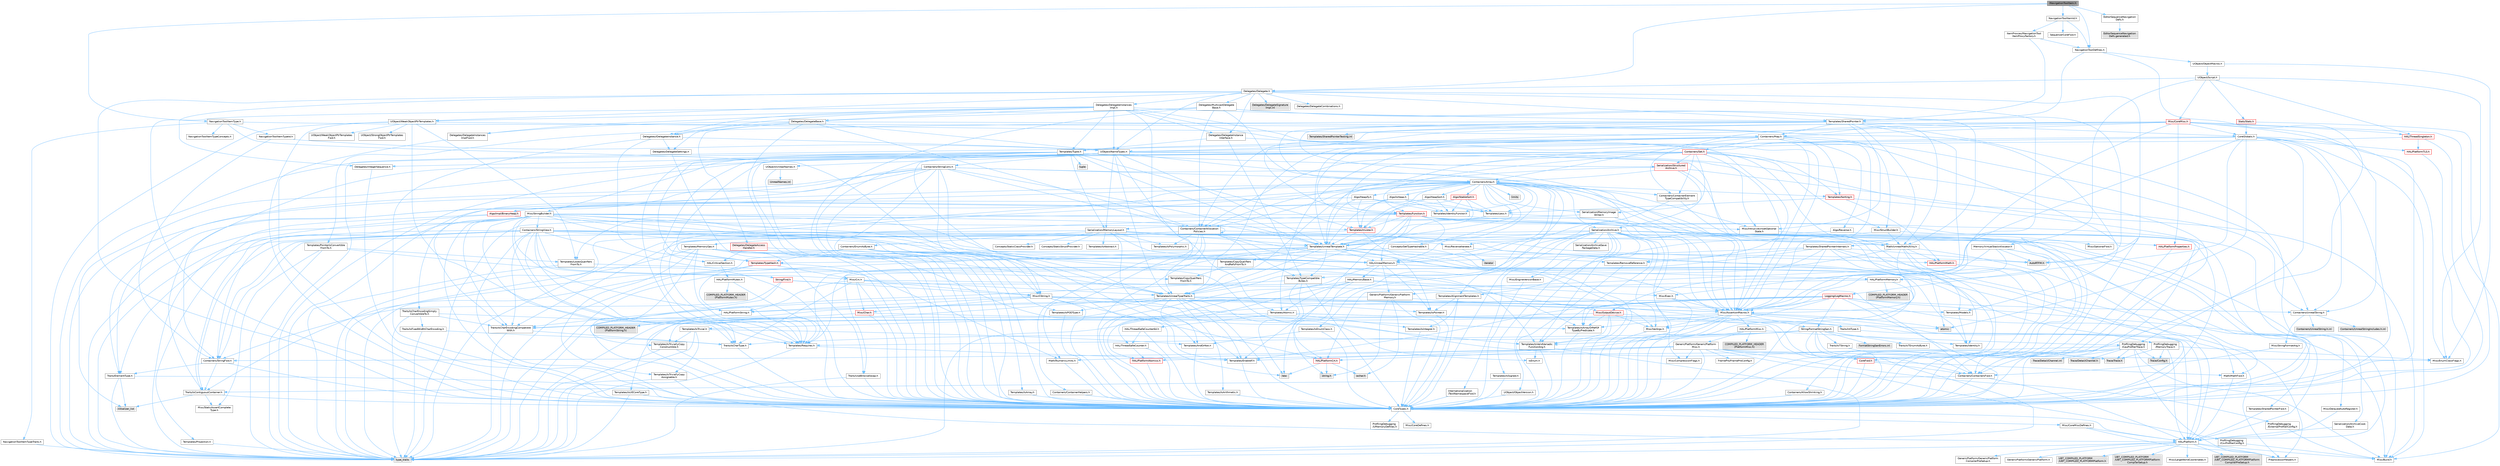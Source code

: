 digraph "INavigationToolItem.h"
{
 // INTERACTIVE_SVG=YES
 // LATEX_PDF_SIZE
  bgcolor="transparent";
  edge [fontname=Helvetica,fontsize=10,labelfontname=Helvetica,labelfontsize=10];
  node [fontname=Helvetica,fontsize=10,shape=box,height=0.2,width=0.4];
  Node1 [id="Node000001",label="INavigationToolItem.h",height=0.2,width=0.4,color="gray40", fillcolor="grey60", style="filled", fontcolor="black",tooltip=" "];
  Node1 -> Node2 [id="edge1_Node000001_Node000002",color="steelblue1",style="solid",tooltip=" "];
  Node2 [id="Node000002",label="Delegates/Delegate.h",height=0.2,width=0.4,color="grey40", fillcolor="white", style="filled",URL="$d4/d80/Delegate_8h.html",tooltip=" "];
  Node2 -> Node3 [id="edge2_Node000002_Node000003",color="steelblue1",style="solid",tooltip=" "];
  Node3 [id="Node000003",label="CoreTypes.h",height=0.2,width=0.4,color="grey40", fillcolor="white", style="filled",URL="$dc/dec/CoreTypes_8h.html",tooltip=" "];
  Node3 -> Node4 [id="edge3_Node000003_Node000004",color="steelblue1",style="solid",tooltip=" "];
  Node4 [id="Node000004",label="HAL/Platform.h",height=0.2,width=0.4,color="grey40", fillcolor="white", style="filled",URL="$d9/dd0/Platform_8h.html",tooltip=" "];
  Node4 -> Node5 [id="edge4_Node000004_Node000005",color="steelblue1",style="solid",tooltip=" "];
  Node5 [id="Node000005",label="Misc/Build.h",height=0.2,width=0.4,color="grey40", fillcolor="white", style="filled",URL="$d3/dbb/Build_8h.html",tooltip=" "];
  Node4 -> Node6 [id="edge5_Node000004_Node000006",color="steelblue1",style="solid",tooltip=" "];
  Node6 [id="Node000006",label="Misc/LargeWorldCoordinates.h",height=0.2,width=0.4,color="grey40", fillcolor="white", style="filled",URL="$d2/dcb/LargeWorldCoordinates_8h.html",tooltip=" "];
  Node4 -> Node7 [id="edge6_Node000004_Node000007",color="steelblue1",style="solid",tooltip=" "];
  Node7 [id="Node000007",label="type_traits",height=0.2,width=0.4,color="grey60", fillcolor="#E0E0E0", style="filled",tooltip=" "];
  Node4 -> Node8 [id="edge7_Node000004_Node000008",color="steelblue1",style="solid",tooltip=" "];
  Node8 [id="Node000008",label="PreprocessorHelpers.h",height=0.2,width=0.4,color="grey40", fillcolor="white", style="filled",URL="$db/ddb/PreprocessorHelpers_8h.html",tooltip=" "];
  Node4 -> Node9 [id="edge8_Node000004_Node000009",color="steelblue1",style="solid",tooltip=" "];
  Node9 [id="Node000009",label="UBT_COMPILED_PLATFORM\l/UBT_COMPILED_PLATFORMPlatform\lCompilerPreSetup.h",height=0.2,width=0.4,color="grey60", fillcolor="#E0E0E0", style="filled",tooltip=" "];
  Node4 -> Node10 [id="edge9_Node000004_Node000010",color="steelblue1",style="solid",tooltip=" "];
  Node10 [id="Node000010",label="GenericPlatform/GenericPlatform\lCompilerPreSetup.h",height=0.2,width=0.4,color="grey40", fillcolor="white", style="filled",URL="$d9/dc8/GenericPlatformCompilerPreSetup_8h.html",tooltip=" "];
  Node4 -> Node11 [id="edge10_Node000004_Node000011",color="steelblue1",style="solid",tooltip=" "];
  Node11 [id="Node000011",label="GenericPlatform/GenericPlatform.h",height=0.2,width=0.4,color="grey40", fillcolor="white", style="filled",URL="$d6/d84/GenericPlatform_8h.html",tooltip=" "];
  Node4 -> Node12 [id="edge11_Node000004_Node000012",color="steelblue1",style="solid",tooltip=" "];
  Node12 [id="Node000012",label="UBT_COMPILED_PLATFORM\l/UBT_COMPILED_PLATFORMPlatform.h",height=0.2,width=0.4,color="grey60", fillcolor="#E0E0E0", style="filled",tooltip=" "];
  Node4 -> Node13 [id="edge12_Node000004_Node000013",color="steelblue1",style="solid",tooltip=" "];
  Node13 [id="Node000013",label="UBT_COMPILED_PLATFORM\l/UBT_COMPILED_PLATFORMPlatform\lCompilerSetup.h",height=0.2,width=0.4,color="grey60", fillcolor="#E0E0E0", style="filled",tooltip=" "];
  Node3 -> Node14 [id="edge13_Node000003_Node000014",color="steelblue1",style="solid",tooltip=" "];
  Node14 [id="Node000014",label="ProfilingDebugging\l/UMemoryDefines.h",height=0.2,width=0.4,color="grey40", fillcolor="white", style="filled",URL="$d2/da2/UMemoryDefines_8h.html",tooltip=" "];
  Node3 -> Node15 [id="edge14_Node000003_Node000015",color="steelblue1",style="solid",tooltip=" "];
  Node15 [id="Node000015",label="Misc/CoreMiscDefines.h",height=0.2,width=0.4,color="grey40", fillcolor="white", style="filled",URL="$da/d38/CoreMiscDefines_8h.html",tooltip=" "];
  Node15 -> Node4 [id="edge15_Node000015_Node000004",color="steelblue1",style="solid",tooltip=" "];
  Node15 -> Node8 [id="edge16_Node000015_Node000008",color="steelblue1",style="solid",tooltip=" "];
  Node3 -> Node16 [id="edge17_Node000003_Node000016",color="steelblue1",style="solid",tooltip=" "];
  Node16 [id="Node000016",label="Misc/CoreDefines.h",height=0.2,width=0.4,color="grey40", fillcolor="white", style="filled",URL="$d3/dd2/CoreDefines_8h.html",tooltip=" "];
  Node2 -> Node17 [id="edge18_Node000002_Node000017",color="steelblue1",style="solid",tooltip=" "];
  Node17 [id="Node000017",label="Misc/AssertionMacros.h",height=0.2,width=0.4,color="grey40", fillcolor="white", style="filled",URL="$d0/dfa/AssertionMacros_8h.html",tooltip=" "];
  Node17 -> Node3 [id="edge19_Node000017_Node000003",color="steelblue1",style="solid",tooltip=" "];
  Node17 -> Node4 [id="edge20_Node000017_Node000004",color="steelblue1",style="solid",tooltip=" "];
  Node17 -> Node18 [id="edge21_Node000017_Node000018",color="steelblue1",style="solid",tooltip=" "];
  Node18 [id="Node000018",label="HAL/PlatformMisc.h",height=0.2,width=0.4,color="grey40", fillcolor="white", style="filled",URL="$d0/df5/PlatformMisc_8h.html",tooltip=" "];
  Node18 -> Node3 [id="edge22_Node000018_Node000003",color="steelblue1",style="solid",tooltip=" "];
  Node18 -> Node19 [id="edge23_Node000018_Node000019",color="steelblue1",style="solid",tooltip=" "];
  Node19 [id="Node000019",label="GenericPlatform/GenericPlatform\lMisc.h",height=0.2,width=0.4,color="grey40", fillcolor="white", style="filled",URL="$db/d9a/GenericPlatformMisc_8h.html",tooltip=" "];
  Node19 -> Node20 [id="edge24_Node000019_Node000020",color="steelblue1",style="solid",tooltip=" "];
  Node20 [id="Node000020",label="Containers/StringFwd.h",height=0.2,width=0.4,color="grey40", fillcolor="white", style="filled",URL="$df/d37/StringFwd_8h.html",tooltip=" "];
  Node20 -> Node3 [id="edge25_Node000020_Node000003",color="steelblue1",style="solid",tooltip=" "];
  Node20 -> Node21 [id="edge26_Node000020_Node000021",color="steelblue1",style="solid",tooltip=" "];
  Node21 [id="Node000021",label="Traits/ElementType.h",height=0.2,width=0.4,color="grey40", fillcolor="white", style="filled",URL="$d5/d4f/ElementType_8h.html",tooltip=" "];
  Node21 -> Node4 [id="edge27_Node000021_Node000004",color="steelblue1",style="solid",tooltip=" "];
  Node21 -> Node22 [id="edge28_Node000021_Node000022",color="steelblue1",style="solid",tooltip=" "];
  Node22 [id="Node000022",label="initializer_list",height=0.2,width=0.4,color="grey60", fillcolor="#E0E0E0", style="filled",tooltip=" "];
  Node21 -> Node7 [id="edge29_Node000021_Node000007",color="steelblue1",style="solid",tooltip=" "];
  Node20 -> Node23 [id="edge30_Node000020_Node000023",color="steelblue1",style="solid",tooltip=" "];
  Node23 [id="Node000023",label="Traits/IsContiguousContainer.h",height=0.2,width=0.4,color="grey40", fillcolor="white", style="filled",URL="$d5/d3c/IsContiguousContainer_8h.html",tooltip=" "];
  Node23 -> Node3 [id="edge31_Node000023_Node000003",color="steelblue1",style="solid",tooltip=" "];
  Node23 -> Node24 [id="edge32_Node000023_Node000024",color="steelblue1",style="solid",tooltip=" "];
  Node24 [id="Node000024",label="Misc/StaticAssertComplete\lType.h",height=0.2,width=0.4,color="grey40", fillcolor="white", style="filled",URL="$d5/d4e/StaticAssertCompleteType_8h.html",tooltip=" "];
  Node23 -> Node22 [id="edge33_Node000023_Node000022",color="steelblue1",style="solid",tooltip=" "];
  Node19 -> Node25 [id="edge34_Node000019_Node000025",color="steelblue1",style="solid",tooltip=" "];
  Node25 [id="Node000025",label="CoreFwd.h",height=0.2,width=0.4,color="red", fillcolor="#FFF0F0", style="filled",URL="$d1/d1e/CoreFwd_8h.html",tooltip=" "];
  Node25 -> Node3 [id="edge35_Node000025_Node000003",color="steelblue1",style="solid",tooltip=" "];
  Node25 -> Node26 [id="edge36_Node000025_Node000026",color="steelblue1",style="solid",tooltip=" "];
  Node26 [id="Node000026",label="Containers/ContainersFwd.h",height=0.2,width=0.4,color="grey40", fillcolor="white", style="filled",URL="$d4/d0a/ContainersFwd_8h.html",tooltip=" "];
  Node26 -> Node4 [id="edge37_Node000026_Node000004",color="steelblue1",style="solid",tooltip=" "];
  Node26 -> Node3 [id="edge38_Node000026_Node000003",color="steelblue1",style="solid",tooltip=" "];
  Node26 -> Node23 [id="edge39_Node000026_Node000023",color="steelblue1",style="solid",tooltip=" "];
  Node25 -> Node27 [id="edge40_Node000025_Node000027",color="steelblue1",style="solid",tooltip=" "];
  Node27 [id="Node000027",label="Math/MathFwd.h",height=0.2,width=0.4,color="grey40", fillcolor="white", style="filled",URL="$d2/d10/MathFwd_8h.html",tooltip=" "];
  Node27 -> Node4 [id="edge41_Node000027_Node000004",color="steelblue1",style="solid",tooltip=" "];
  Node19 -> Node3 [id="edge42_Node000019_Node000003",color="steelblue1",style="solid",tooltip=" "];
  Node19 -> Node29 [id="edge43_Node000019_Node000029",color="steelblue1",style="solid",tooltip=" "];
  Node29 [id="Node000029",label="FramePro/FrameProConfig.h",height=0.2,width=0.4,color="grey40", fillcolor="white", style="filled",URL="$d7/d90/FrameProConfig_8h.html",tooltip=" "];
  Node19 -> Node30 [id="edge44_Node000019_Node000030",color="steelblue1",style="solid",tooltip=" "];
  Node30 [id="Node000030",label="HAL/PlatformCrt.h",height=0.2,width=0.4,color="red", fillcolor="#FFF0F0", style="filled",URL="$d8/d75/PlatformCrt_8h.html",tooltip=" "];
  Node30 -> Node31 [id="edge45_Node000030_Node000031",color="steelblue1",style="solid",tooltip=" "];
  Node31 [id="Node000031",label="new",height=0.2,width=0.4,color="grey60", fillcolor="#E0E0E0", style="filled",tooltip=" "];
  Node30 -> Node32 [id="edge46_Node000030_Node000032",color="steelblue1",style="solid",tooltip=" "];
  Node32 [id="Node000032",label="wchar.h",height=0.2,width=0.4,color="grey60", fillcolor="#E0E0E0", style="filled",tooltip=" "];
  Node30 -> Node39 [id="edge47_Node000030_Node000039",color="steelblue1",style="solid",tooltip=" "];
  Node39 [id="Node000039",label="string.h",height=0.2,width=0.4,color="grey60", fillcolor="#E0E0E0", style="filled",tooltip=" "];
  Node19 -> Node40 [id="edge48_Node000019_Node000040",color="steelblue1",style="solid",tooltip=" "];
  Node40 [id="Node000040",label="Math/NumericLimits.h",height=0.2,width=0.4,color="grey40", fillcolor="white", style="filled",URL="$df/d1b/NumericLimits_8h.html",tooltip=" "];
  Node40 -> Node3 [id="edge49_Node000040_Node000003",color="steelblue1",style="solid",tooltip=" "];
  Node19 -> Node41 [id="edge50_Node000019_Node000041",color="steelblue1",style="solid",tooltip=" "];
  Node41 [id="Node000041",label="Misc/CompressionFlags.h",height=0.2,width=0.4,color="grey40", fillcolor="white", style="filled",URL="$d9/d76/CompressionFlags_8h.html",tooltip=" "];
  Node19 -> Node42 [id="edge51_Node000019_Node000042",color="steelblue1",style="solid",tooltip=" "];
  Node42 [id="Node000042",label="Misc/EnumClassFlags.h",height=0.2,width=0.4,color="grey40", fillcolor="white", style="filled",URL="$d8/de7/EnumClassFlags_8h.html",tooltip=" "];
  Node19 -> Node43 [id="edge52_Node000019_Node000043",color="steelblue1",style="solid",tooltip=" "];
  Node43 [id="Node000043",label="ProfilingDebugging\l/CsvProfilerConfig.h",height=0.2,width=0.4,color="grey40", fillcolor="white", style="filled",URL="$d3/d88/CsvProfilerConfig_8h.html",tooltip=" "];
  Node43 -> Node5 [id="edge53_Node000043_Node000005",color="steelblue1",style="solid",tooltip=" "];
  Node19 -> Node44 [id="edge54_Node000019_Node000044",color="steelblue1",style="solid",tooltip=" "];
  Node44 [id="Node000044",label="ProfilingDebugging\l/ExternalProfilerConfig.h",height=0.2,width=0.4,color="grey40", fillcolor="white", style="filled",URL="$d3/dbb/ExternalProfilerConfig_8h.html",tooltip=" "];
  Node44 -> Node5 [id="edge55_Node000044_Node000005",color="steelblue1",style="solid",tooltip=" "];
  Node18 -> Node45 [id="edge56_Node000018_Node000045",color="steelblue1",style="solid",tooltip=" "];
  Node45 [id="Node000045",label="COMPILED_PLATFORM_HEADER\l(PlatformMisc.h)",height=0.2,width=0.4,color="grey60", fillcolor="#E0E0E0", style="filled",tooltip=" "];
  Node18 -> Node46 [id="edge57_Node000018_Node000046",color="steelblue1",style="solid",tooltip=" "];
  Node46 [id="Node000046",label="ProfilingDebugging\l/CpuProfilerTrace.h",height=0.2,width=0.4,color="grey40", fillcolor="white", style="filled",URL="$da/dcb/CpuProfilerTrace_8h.html",tooltip=" "];
  Node46 -> Node3 [id="edge58_Node000046_Node000003",color="steelblue1",style="solid",tooltip=" "];
  Node46 -> Node26 [id="edge59_Node000046_Node000026",color="steelblue1",style="solid",tooltip=" "];
  Node46 -> Node47 [id="edge60_Node000046_Node000047",color="steelblue1",style="solid",tooltip=" "];
  Node47 [id="Node000047",label="HAL/PlatformAtomics.h",height=0.2,width=0.4,color="red", fillcolor="#FFF0F0", style="filled",URL="$d3/d36/PlatformAtomics_8h.html",tooltip=" "];
  Node47 -> Node3 [id="edge61_Node000047_Node000003",color="steelblue1",style="solid",tooltip=" "];
  Node46 -> Node8 [id="edge62_Node000046_Node000008",color="steelblue1",style="solid",tooltip=" "];
  Node46 -> Node5 [id="edge63_Node000046_Node000005",color="steelblue1",style="solid",tooltip=" "];
  Node46 -> Node50 [id="edge64_Node000046_Node000050",color="steelblue1",style="solid",tooltip=" "];
  Node50 [id="Node000050",label="Trace/Config.h",height=0.2,width=0.4,color="grey60", fillcolor="#E0E0E0", style="filled",tooltip=" "];
  Node46 -> Node51 [id="edge65_Node000046_Node000051",color="steelblue1",style="solid",tooltip=" "];
  Node51 [id="Node000051",label="Trace/Detail/Channel.h",height=0.2,width=0.4,color="grey60", fillcolor="#E0E0E0", style="filled",tooltip=" "];
  Node46 -> Node52 [id="edge66_Node000046_Node000052",color="steelblue1",style="solid",tooltip=" "];
  Node52 [id="Node000052",label="Trace/Detail/Channel.inl",height=0.2,width=0.4,color="grey60", fillcolor="#E0E0E0", style="filled",tooltip=" "];
  Node46 -> Node53 [id="edge67_Node000046_Node000053",color="steelblue1",style="solid",tooltip=" "];
  Node53 [id="Node000053",label="Trace/Trace.h",height=0.2,width=0.4,color="grey60", fillcolor="#E0E0E0", style="filled",tooltip=" "];
  Node17 -> Node8 [id="edge68_Node000017_Node000008",color="steelblue1",style="solid",tooltip=" "];
  Node17 -> Node54 [id="edge69_Node000017_Node000054",color="steelblue1",style="solid",tooltip=" "];
  Node54 [id="Node000054",label="Templates/EnableIf.h",height=0.2,width=0.4,color="grey40", fillcolor="white", style="filled",URL="$d7/d60/EnableIf_8h.html",tooltip=" "];
  Node54 -> Node3 [id="edge70_Node000054_Node000003",color="steelblue1",style="solid",tooltip=" "];
  Node17 -> Node55 [id="edge71_Node000017_Node000055",color="steelblue1",style="solid",tooltip=" "];
  Node55 [id="Node000055",label="Templates/IsArrayOrRefOf\lTypeByPredicate.h",height=0.2,width=0.4,color="grey40", fillcolor="white", style="filled",URL="$d6/da1/IsArrayOrRefOfTypeByPredicate_8h.html",tooltip=" "];
  Node55 -> Node3 [id="edge72_Node000055_Node000003",color="steelblue1",style="solid",tooltip=" "];
  Node17 -> Node56 [id="edge73_Node000017_Node000056",color="steelblue1",style="solid",tooltip=" "];
  Node56 [id="Node000056",label="Templates/IsValidVariadic\lFunctionArg.h",height=0.2,width=0.4,color="grey40", fillcolor="white", style="filled",URL="$d0/dc8/IsValidVariadicFunctionArg_8h.html",tooltip=" "];
  Node56 -> Node3 [id="edge74_Node000056_Node000003",color="steelblue1",style="solid",tooltip=" "];
  Node56 -> Node57 [id="edge75_Node000056_Node000057",color="steelblue1",style="solid",tooltip=" "];
  Node57 [id="Node000057",label="IsEnum.h",height=0.2,width=0.4,color="grey40", fillcolor="white", style="filled",URL="$d4/de5/IsEnum_8h.html",tooltip=" "];
  Node56 -> Node7 [id="edge76_Node000056_Node000007",color="steelblue1",style="solid",tooltip=" "];
  Node17 -> Node58 [id="edge77_Node000017_Node000058",color="steelblue1",style="solid",tooltip=" "];
  Node58 [id="Node000058",label="Traits/IsCharEncodingCompatible\lWith.h",height=0.2,width=0.4,color="grey40", fillcolor="white", style="filled",URL="$df/dd1/IsCharEncodingCompatibleWith_8h.html",tooltip=" "];
  Node58 -> Node7 [id="edge78_Node000058_Node000007",color="steelblue1",style="solid",tooltip=" "];
  Node58 -> Node59 [id="edge79_Node000058_Node000059",color="steelblue1",style="solid",tooltip=" "];
  Node59 [id="Node000059",label="Traits/IsCharType.h",height=0.2,width=0.4,color="grey40", fillcolor="white", style="filled",URL="$db/d51/IsCharType_8h.html",tooltip=" "];
  Node59 -> Node3 [id="edge80_Node000059_Node000003",color="steelblue1",style="solid",tooltip=" "];
  Node17 -> Node60 [id="edge81_Node000017_Node000060",color="steelblue1",style="solid",tooltip=" "];
  Node60 [id="Node000060",label="Misc/VarArgs.h",height=0.2,width=0.4,color="grey40", fillcolor="white", style="filled",URL="$d5/d6f/VarArgs_8h.html",tooltip=" "];
  Node60 -> Node3 [id="edge82_Node000060_Node000003",color="steelblue1",style="solid",tooltip=" "];
  Node17 -> Node61 [id="edge83_Node000017_Node000061",color="steelblue1",style="solid",tooltip=" "];
  Node61 [id="Node000061",label="String/FormatStringSan.h",height=0.2,width=0.4,color="grey40", fillcolor="white", style="filled",URL="$d3/d8b/FormatStringSan_8h.html",tooltip=" "];
  Node61 -> Node7 [id="edge84_Node000061_Node000007",color="steelblue1",style="solid",tooltip=" "];
  Node61 -> Node3 [id="edge85_Node000061_Node000003",color="steelblue1",style="solid",tooltip=" "];
  Node61 -> Node62 [id="edge86_Node000061_Node000062",color="steelblue1",style="solid",tooltip=" "];
  Node62 [id="Node000062",label="Templates/Requires.h",height=0.2,width=0.4,color="grey40", fillcolor="white", style="filled",URL="$dc/d96/Requires_8h.html",tooltip=" "];
  Node62 -> Node54 [id="edge87_Node000062_Node000054",color="steelblue1",style="solid",tooltip=" "];
  Node62 -> Node7 [id="edge88_Node000062_Node000007",color="steelblue1",style="solid",tooltip=" "];
  Node61 -> Node63 [id="edge89_Node000061_Node000063",color="steelblue1",style="solid",tooltip=" "];
  Node63 [id="Node000063",label="Templates/Identity.h",height=0.2,width=0.4,color="grey40", fillcolor="white", style="filled",URL="$d0/dd5/Identity_8h.html",tooltip=" "];
  Node61 -> Node56 [id="edge90_Node000061_Node000056",color="steelblue1",style="solid",tooltip=" "];
  Node61 -> Node59 [id="edge91_Node000061_Node000059",color="steelblue1",style="solid",tooltip=" "];
  Node61 -> Node64 [id="edge92_Node000061_Node000064",color="steelblue1",style="solid",tooltip=" "];
  Node64 [id="Node000064",label="Traits/IsTEnumAsByte.h",height=0.2,width=0.4,color="grey40", fillcolor="white", style="filled",URL="$d1/de6/IsTEnumAsByte_8h.html",tooltip=" "];
  Node61 -> Node65 [id="edge93_Node000061_Node000065",color="steelblue1",style="solid",tooltip=" "];
  Node65 [id="Node000065",label="Traits/IsTString.h",height=0.2,width=0.4,color="grey40", fillcolor="white", style="filled",URL="$d0/df8/IsTString_8h.html",tooltip=" "];
  Node65 -> Node26 [id="edge94_Node000065_Node000026",color="steelblue1",style="solid",tooltip=" "];
  Node61 -> Node26 [id="edge95_Node000061_Node000026",color="steelblue1",style="solid",tooltip=" "];
  Node61 -> Node66 [id="edge96_Node000061_Node000066",color="steelblue1",style="solid",tooltip=" "];
  Node66 [id="Node000066",label="FormatStringSanErrors.inl",height=0.2,width=0.4,color="grey60", fillcolor="#E0E0E0", style="filled",tooltip=" "];
  Node17 -> Node67 [id="edge97_Node000017_Node000067",color="steelblue1",style="solid",tooltip=" "];
  Node67 [id="Node000067",label="atomic",height=0.2,width=0.4,color="grey60", fillcolor="#E0E0E0", style="filled",tooltip=" "];
  Node2 -> Node68 [id="edge98_Node000002_Node000068",color="steelblue1",style="solid",tooltip=" "];
  Node68 [id="Node000068",label="UObject/NameTypes.h",height=0.2,width=0.4,color="grey40", fillcolor="white", style="filled",URL="$d6/d35/NameTypes_8h.html",tooltip=" "];
  Node68 -> Node3 [id="edge99_Node000068_Node000003",color="steelblue1",style="solid",tooltip=" "];
  Node68 -> Node17 [id="edge100_Node000068_Node000017",color="steelblue1",style="solid",tooltip=" "];
  Node68 -> Node69 [id="edge101_Node000068_Node000069",color="steelblue1",style="solid",tooltip=" "];
  Node69 [id="Node000069",label="HAL/UnrealMemory.h",height=0.2,width=0.4,color="grey40", fillcolor="white", style="filled",URL="$d9/d96/UnrealMemory_8h.html",tooltip=" "];
  Node69 -> Node3 [id="edge102_Node000069_Node000003",color="steelblue1",style="solid",tooltip=" "];
  Node69 -> Node70 [id="edge103_Node000069_Node000070",color="steelblue1",style="solid",tooltip=" "];
  Node70 [id="Node000070",label="GenericPlatform/GenericPlatform\lMemory.h",height=0.2,width=0.4,color="grey40", fillcolor="white", style="filled",URL="$dd/d22/GenericPlatformMemory_8h.html",tooltip=" "];
  Node70 -> Node25 [id="edge104_Node000070_Node000025",color="steelblue1",style="solid",tooltip=" "];
  Node70 -> Node3 [id="edge105_Node000070_Node000003",color="steelblue1",style="solid",tooltip=" "];
  Node70 -> Node71 [id="edge106_Node000070_Node000071",color="steelblue1",style="solid",tooltip=" "];
  Node71 [id="Node000071",label="HAL/PlatformString.h",height=0.2,width=0.4,color="grey40", fillcolor="white", style="filled",URL="$db/db5/PlatformString_8h.html",tooltip=" "];
  Node71 -> Node3 [id="edge107_Node000071_Node000003",color="steelblue1",style="solid",tooltip=" "];
  Node71 -> Node72 [id="edge108_Node000071_Node000072",color="steelblue1",style="solid",tooltip=" "];
  Node72 [id="Node000072",label="COMPILED_PLATFORM_HEADER\l(PlatformString.h)",height=0.2,width=0.4,color="grey60", fillcolor="#E0E0E0", style="filled",tooltip=" "];
  Node70 -> Node39 [id="edge109_Node000070_Node000039",color="steelblue1",style="solid",tooltip=" "];
  Node70 -> Node32 [id="edge110_Node000070_Node000032",color="steelblue1",style="solid",tooltip=" "];
  Node69 -> Node73 [id="edge111_Node000069_Node000073",color="steelblue1",style="solid",tooltip=" "];
  Node73 [id="Node000073",label="HAL/MemoryBase.h",height=0.2,width=0.4,color="grey40", fillcolor="white", style="filled",URL="$d6/d9f/MemoryBase_8h.html",tooltip=" "];
  Node73 -> Node3 [id="edge112_Node000073_Node000003",color="steelblue1",style="solid",tooltip=" "];
  Node73 -> Node47 [id="edge113_Node000073_Node000047",color="steelblue1",style="solid",tooltip=" "];
  Node73 -> Node30 [id="edge114_Node000073_Node000030",color="steelblue1",style="solid",tooltip=" "];
  Node73 -> Node74 [id="edge115_Node000073_Node000074",color="steelblue1",style="solid",tooltip=" "];
  Node74 [id="Node000074",label="Misc/Exec.h",height=0.2,width=0.4,color="grey40", fillcolor="white", style="filled",URL="$de/ddb/Exec_8h.html",tooltip=" "];
  Node74 -> Node3 [id="edge116_Node000074_Node000003",color="steelblue1",style="solid",tooltip=" "];
  Node74 -> Node17 [id="edge117_Node000074_Node000017",color="steelblue1",style="solid",tooltip=" "];
  Node73 -> Node75 [id="edge118_Node000073_Node000075",color="steelblue1",style="solid",tooltip=" "];
  Node75 [id="Node000075",label="Misc/OutputDevice.h",height=0.2,width=0.4,color="red", fillcolor="#FFF0F0", style="filled",URL="$d7/d32/OutputDevice_8h.html",tooltip=" "];
  Node75 -> Node25 [id="edge119_Node000075_Node000025",color="steelblue1",style="solid",tooltip=" "];
  Node75 -> Node3 [id="edge120_Node000075_Node000003",color="steelblue1",style="solid",tooltip=" "];
  Node75 -> Node60 [id="edge121_Node000075_Node000060",color="steelblue1",style="solid",tooltip=" "];
  Node75 -> Node55 [id="edge122_Node000075_Node000055",color="steelblue1",style="solid",tooltip=" "];
  Node75 -> Node56 [id="edge123_Node000075_Node000056",color="steelblue1",style="solid",tooltip=" "];
  Node75 -> Node58 [id="edge124_Node000075_Node000058",color="steelblue1",style="solid",tooltip=" "];
  Node73 -> Node77 [id="edge125_Node000073_Node000077",color="steelblue1",style="solid",tooltip=" "];
  Node77 [id="Node000077",label="Templates/Atomic.h",height=0.2,width=0.4,color="grey40", fillcolor="white", style="filled",URL="$d3/d91/Atomic_8h.html",tooltip=" "];
  Node77 -> Node78 [id="edge126_Node000077_Node000078",color="steelblue1",style="solid",tooltip=" "];
  Node78 [id="Node000078",label="HAL/ThreadSafeCounter.h",height=0.2,width=0.4,color="grey40", fillcolor="white", style="filled",URL="$dc/dc9/ThreadSafeCounter_8h.html",tooltip=" "];
  Node78 -> Node3 [id="edge127_Node000078_Node000003",color="steelblue1",style="solid",tooltip=" "];
  Node78 -> Node47 [id="edge128_Node000078_Node000047",color="steelblue1",style="solid",tooltip=" "];
  Node77 -> Node79 [id="edge129_Node000077_Node000079",color="steelblue1",style="solid",tooltip=" "];
  Node79 [id="Node000079",label="HAL/ThreadSafeCounter64.h",height=0.2,width=0.4,color="grey40", fillcolor="white", style="filled",URL="$d0/d12/ThreadSafeCounter64_8h.html",tooltip=" "];
  Node79 -> Node3 [id="edge130_Node000079_Node000003",color="steelblue1",style="solid",tooltip=" "];
  Node79 -> Node78 [id="edge131_Node000079_Node000078",color="steelblue1",style="solid",tooltip=" "];
  Node77 -> Node80 [id="edge132_Node000077_Node000080",color="steelblue1",style="solid",tooltip=" "];
  Node80 [id="Node000080",label="Templates/IsIntegral.h",height=0.2,width=0.4,color="grey40", fillcolor="white", style="filled",URL="$da/d64/IsIntegral_8h.html",tooltip=" "];
  Node80 -> Node3 [id="edge133_Node000080_Node000003",color="steelblue1",style="solid",tooltip=" "];
  Node77 -> Node81 [id="edge134_Node000077_Node000081",color="steelblue1",style="solid",tooltip=" "];
  Node81 [id="Node000081",label="Templates/IsTrivial.h",height=0.2,width=0.4,color="grey40", fillcolor="white", style="filled",URL="$da/d4c/IsTrivial_8h.html",tooltip=" "];
  Node81 -> Node82 [id="edge135_Node000081_Node000082",color="steelblue1",style="solid",tooltip=" "];
  Node82 [id="Node000082",label="Templates/AndOrNot.h",height=0.2,width=0.4,color="grey40", fillcolor="white", style="filled",URL="$db/d0a/AndOrNot_8h.html",tooltip=" "];
  Node82 -> Node3 [id="edge136_Node000082_Node000003",color="steelblue1",style="solid",tooltip=" "];
  Node81 -> Node83 [id="edge137_Node000081_Node000083",color="steelblue1",style="solid",tooltip=" "];
  Node83 [id="Node000083",label="Templates/IsTriviallyCopy\lConstructible.h",height=0.2,width=0.4,color="grey40", fillcolor="white", style="filled",URL="$d3/d78/IsTriviallyCopyConstructible_8h.html",tooltip=" "];
  Node83 -> Node3 [id="edge138_Node000083_Node000003",color="steelblue1",style="solid",tooltip=" "];
  Node83 -> Node7 [id="edge139_Node000083_Node000007",color="steelblue1",style="solid",tooltip=" "];
  Node81 -> Node84 [id="edge140_Node000081_Node000084",color="steelblue1",style="solid",tooltip=" "];
  Node84 [id="Node000084",label="Templates/IsTriviallyCopy\lAssignable.h",height=0.2,width=0.4,color="grey40", fillcolor="white", style="filled",URL="$d2/df2/IsTriviallyCopyAssignable_8h.html",tooltip=" "];
  Node84 -> Node3 [id="edge141_Node000084_Node000003",color="steelblue1",style="solid",tooltip=" "];
  Node84 -> Node7 [id="edge142_Node000084_Node000007",color="steelblue1",style="solid",tooltip=" "];
  Node81 -> Node7 [id="edge143_Node000081_Node000007",color="steelblue1",style="solid",tooltip=" "];
  Node77 -> Node85 [id="edge144_Node000077_Node000085",color="steelblue1",style="solid",tooltip=" "];
  Node85 [id="Node000085",label="Traits/IntType.h",height=0.2,width=0.4,color="grey40", fillcolor="white", style="filled",URL="$d7/deb/IntType_8h.html",tooltip=" "];
  Node85 -> Node4 [id="edge145_Node000085_Node000004",color="steelblue1",style="solid",tooltip=" "];
  Node77 -> Node67 [id="edge146_Node000077_Node000067",color="steelblue1",style="solid",tooltip=" "];
  Node69 -> Node86 [id="edge147_Node000069_Node000086",color="steelblue1",style="solid",tooltip=" "];
  Node86 [id="Node000086",label="HAL/PlatformMemory.h",height=0.2,width=0.4,color="grey40", fillcolor="white", style="filled",URL="$de/d68/PlatformMemory_8h.html",tooltip=" "];
  Node86 -> Node3 [id="edge148_Node000086_Node000003",color="steelblue1",style="solid",tooltip=" "];
  Node86 -> Node70 [id="edge149_Node000086_Node000070",color="steelblue1",style="solid",tooltip=" "];
  Node86 -> Node87 [id="edge150_Node000086_Node000087",color="steelblue1",style="solid",tooltip=" "];
  Node87 [id="Node000087",label="COMPILED_PLATFORM_HEADER\l(PlatformMemory.h)",height=0.2,width=0.4,color="grey60", fillcolor="#E0E0E0", style="filled",tooltip=" "];
  Node69 -> Node88 [id="edge151_Node000069_Node000088",color="steelblue1",style="solid",tooltip=" "];
  Node88 [id="Node000088",label="ProfilingDebugging\l/MemoryTrace.h",height=0.2,width=0.4,color="grey40", fillcolor="white", style="filled",URL="$da/dd7/MemoryTrace_8h.html",tooltip=" "];
  Node88 -> Node4 [id="edge152_Node000088_Node000004",color="steelblue1",style="solid",tooltip=" "];
  Node88 -> Node42 [id="edge153_Node000088_Node000042",color="steelblue1",style="solid",tooltip=" "];
  Node88 -> Node50 [id="edge154_Node000088_Node000050",color="steelblue1",style="solid",tooltip=" "];
  Node88 -> Node53 [id="edge155_Node000088_Node000053",color="steelblue1",style="solid",tooltip=" "];
  Node69 -> Node89 [id="edge156_Node000069_Node000089",color="steelblue1",style="solid",tooltip=" "];
  Node89 [id="Node000089",label="Templates/IsPointer.h",height=0.2,width=0.4,color="grey40", fillcolor="white", style="filled",URL="$d7/d05/IsPointer_8h.html",tooltip=" "];
  Node89 -> Node3 [id="edge157_Node000089_Node000003",color="steelblue1",style="solid",tooltip=" "];
  Node68 -> Node90 [id="edge158_Node000068_Node000090",color="steelblue1",style="solid",tooltip=" "];
  Node90 [id="Node000090",label="Templates/UnrealTypeTraits.h",height=0.2,width=0.4,color="grey40", fillcolor="white", style="filled",URL="$d2/d2d/UnrealTypeTraits_8h.html",tooltip=" "];
  Node90 -> Node3 [id="edge159_Node000090_Node000003",color="steelblue1",style="solid",tooltip=" "];
  Node90 -> Node89 [id="edge160_Node000090_Node000089",color="steelblue1",style="solid",tooltip=" "];
  Node90 -> Node17 [id="edge161_Node000090_Node000017",color="steelblue1",style="solid",tooltip=" "];
  Node90 -> Node82 [id="edge162_Node000090_Node000082",color="steelblue1",style="solid",tooltip=" "];
  Node90 -> Node54 [id="edge163_Node000090_Node000054",color="steelblue1",style="solid",tooltip=" "];
  Node90 -> Node91 [id="edge164_Node000090_Node000091",color="steelblue1",style="solid",tooltip=" "];
  Node91 [id="Node000091",label="Templates/IsArithmetic.h",height=0.2,width=0.4,color="grey40", fillcolor="white", style="filled",URL="$d2/d5d/IsArithmetic_8h.html",tooltip=" "];
  Node91 -> Node3 [id="edge165_Node000091_Node000003",color="steelblue1",style="solid",tooltip=" "];
  Node90 -> Node57 [id="edge166_Node000090_Node000057",color="steelblue1",style="solid",tooltip=" "];
  Node90 -> Node92 [id="edge167_Node000090_Node000092",color="steelblue1",style="solid",tooltip=" "];
  Node92 [id="Node000092",label="Templates/Models.h",height=0.2,width=0.4,color="grey40", fillcolor="white", style="filled",URL="$d3/d0c/Models_8h.html",tooltip=" "];
  Node92 -> Node63 [id="edge168_Node000092_Node000063",color="steelblue1",style="solid",tooltip=" "];
  Node90 -> Node93 [id="edge169_Node000090_Node000093",color="steelblue1",style="solid",tooltip=" "];
  Node93 [id="Node000093",label="Templates/IsPODType.h",height=0.2,width=0.4,color="grey40", fillcolor="white", style="filled",URL="$d7/db1/IsPODType_8h.html",tooltip=" "];
  Node93 -> Node3 [id="edge170_Node000093_Node000003",color="steelblue1",style="solid",tooltip=" "];
  Node90 -> Node94 [id="edge171_Node000090_Node000094",color="steelblue1",style="solid",tooltip=" "];
  Node94 [id="Node000094",label="Templates/IsUECoreType.h",height=0.2,width=0.4,color="grey40", fillcolor="white", style="filled",URL="$d1/db8/IsUECoreType_8h.html",tooltip=" "];
  Node94 -> Node3 [id="edge172_Node000094_Node000003",color="steelblue1",style="solid",tooltip=" "];
  Node94 -> Node7 [id="edge173_Node000094_Node000007",color="steelblue1",style="solid",tooltip=" "];
  Node90 -> Node83 [id="edge174_Node000090_Node000083",color="steelblue1",style="solid",tooltip=" "];
  Node68 -> Node95 [id="edge175_Node000068_Node000095",color="steelblue1",style="solid",tooltip=" "];
  Node95 [id="Node000095",label="Templates/UnrealTemplate.h",height=0.2,width=0.4,color="grey40", fillcolor="white", style="filled",URL="$d4/d24/UnrealTemplate_8h.html",tooltip=" "];
  Node95 -> Node3 [id="edge176_Node000095_Node000003",color="steelblue1",style="solid",tooltip=" "];
  Node95 -> Node89 [id="edge177_Node000095_Node000089",color="steelblue1",style="solid",tooltip=" "];
  Node95 -> Node69 [id="edge178_Node000095_Node000069",color="steelblue1",style="solid",tooltip=" "];
  Node95 -> Node96 [id="edge179_Node000095_Node000096",color="steelblue1",style="solid",tooltip=" "];
  Node96 [id="Node000096",label="Templates/CopyQualifiers\lAndRefsFromTo.h",height=0.2,width=0.4,color="grey40", fillcolor="white", style="filled",URL="$d3/db3/CopyQualifiersAndRefsFromTo_8h.html",tooltip=" "];
  Node96 -> Node97 [id="edge180_Node000096_Node000097",color="steelblue1",style="solid",tooltip=" "];
  Node97 [id="Node000097",label="Templates/CopyQualifiers\lFromTo.h",height=0.2,width=0.4,color="grey40", fillcolor="white", style="filled",URL="$d5/db4/CopyQualifiersFromTo_8h.html",tooltip=" "];
  Node95 -> Node90 [id="edge181_Node000095_Node000090",color="steelblue1",style="solid",tooltip=" "];
  Node95 -> Node98 [id="edge182_Node000095_Node000098",color="steelblue1",style="solid",tooltip=" "];
  Node98 [id="Node000098",label="Templates/RemoveReference.h",height=0.2,width=0.4,color="grey40", fillcolor="white", style="filled",URL="$da/dbe/RemoveReference_8h.html",tooltip=" "];
  Node98 -> Node3 [id="edge183_Node000098_Node000003",color="steelblue1",style="solid",tooltip=" "];
  Node95 -> Node62 [id="edge184_Node000095_Node000062",color="steelblue1",style="solid",tooltip=" "];
  Node95 -> Node99 [id="edge185_Node000095_Node000099",color="steelblue1",style="solid",tooltip=" "];
  Node99 [id="Node000099",label="Templates/TypeCompatible\lBytes.h",height=0.2,width=0.4,color="grey40", fillcolor="white", style="filled",URL="$df/d0a/TypeCompatibleBytes_8h.html",tooltip=" "];
  Node99 -> Node3 [id="edge186_Node000099_Node000003",color="steelblue1",style="solid",tooltip=" "];
  Node99 -> Node39 [id="edge187_Node000099_Node000039",color="steelblue1",style="solid",tooltip=" "];
  Node99 -> Node31 [id="edge188_Node000099_Node000031",color="steelblue1",style="solid",tooltip=" "];
  Node99 -> Node7 [id="edge189_Node000099_Node000007",color="steelblue1",style="solid",tooltip=" "];
  Node95 -> Node63 [id="edge190_Node000095_Node000063",color="steelblue1",style="solid",tooltip=" "];
  Node95 -> Node23 [id="edge191_Node000095_Node000023",color="steelblue1",style="solid",tooltip=" "];
  Node95 -> Node100 [id="edge192_Node000095_Node000100",color="steelblue1",style="solid",tooltip=" "];
  Node100 [id="Node000100",label="Traits/UseBitwiseSwap.h",height=0.2,width=0.4,color="grey40", fillcolor="white", style="filled",URL="$db/df3/UseBitwiseSwap_8h.html",tooltip=" "];
  Node100 -> Node3 [id="edge193_Node000100_Node000003",color="steelblue1",style="solid",tooltip=" "];
  Node100 -> Node7 [id="edge194_Node000100_Node000007",color="steelblue1",style="solid",tooltip=" "];
  Node95 -> Node7 [id="edge195_Node000095_Node000007",color="steelblue1",style="solid",tooltip=" "];
  Node68 -> Node101 [id="edge196_Node000068_Node000101",color="steelblue1",style="solid",tooltip=" "];
  Node101 [id="Node000101",label="Containers/UnrealString.h",height=0.2,width=0.4,color="grey40", fillcolor="white", style="filled",URL="$d5/dba/UnrealString_8h.html",tooltip=" "];
  Node101 -> Node102 [id="edge197_Node000101_Node000102",color="steelblue1",style="solid",tooltip=" "];
  Node102 [id="Node000102",label="Containers/UnrealStringIncludes.h.inl",height=0.2,width=0.4,color="grey60", fillcolor="#E0E0E0", style="filled",tooltip=" "];
  Node101 -> Node103 [id="edge198_Node000101_Node000103",color="steelblue1",style="solid",tooltip=" "];
  Node103 [id="Node000103",label="Containers/UnrealString.h.inl",height=0.2,width=0.4,color="grey60", fillcolor="#E0E0E0", style="filled",tooltip=" "];
  Node101 -> Node104 [id="edge199_Node000101_Node000104",color="steelblue1",style="solid",tooltip=" "];
  Node104 [id="Node000104",label="Misc/StringFormatArg.h",height=0.2,width=0.4,color="grey40", fillcolor="white", style="filled",URL="$d2/d16/StringFormatArg_8h.html",tooltip=" "];
  Node104 -> Node26 [id="edge200_Node000104_Node000026",color="steelblue1",style="solid",tooltip=" "];
  Node68 -> Node105 [id="edge201_Node000068_Node000105",color="steelblue1",style="solid",tooltip=" "];
  Node105 [id="Node000105",label="HAL/CriticalSection.h",height=0.2,width=0.4,color="grey40", fillcolor="white", style="filled",URL="$d6/d90/CriticalSection_8h.html",tooltip=" "];
  Node105 -> Node106 [id="edge202_Node000105_Node000106",color="steelblue1",style="solid",tooltip=" "];
  Node106 [id="Node000106",label="HAL/PlatformMutex.h",height=0.2,width=0.4,color="grey40", fillcolor="white", style="filled",URL="$d9/d0b/PlatformMutex_8h.html",tooltip=" "];
  Node106 -> Node3 [id="edge203_Node000106_Node000003",color="steelblue1",style="solid",tooltip=" "];
  Node106 -> Node107 [id="edge204_Node000106_Node000107",color="steelblue1",style="solid",tooltip=" "];
  Node107 [id="Node000107",label="COMPILED_PLATFORM_HEADER\l(PlatformMutex.h)",height=0.2,width=0.4,color="grey60", fillcolor="#E0E0E0", style="filled",tooltip=" "];
  Node68 -> Node108 [id="edge205_Node000068_Node000108",color="steelblue1",style="solid",tooltip=" "];
  Node108 [id="Node000108",label="Containers/StringConv.h",height=0.2,width=0.4,color="grey40", fillcolor="white", style="filled",URL="$d3/ddf/StringConv_8h.html",tooltip=" "];
  Node108 -> Node3 [id="edge206_Node000108_Node000003",color="steelblue1",style="solid",tooltip=" "];
  Node108 -> Node17 [id="edge207_Node000108_Node000017",color="steelblue1",style="solid",tooltip=" "];
  Node108 -> Node109 [id="edge208_Node000108_Node000109",color="steelblue1",style="solid",tooltip=" "];
  Node109 [id="Node000109",label="Containers/ContainerAllocation\lPolicies.h",height=0.2,width=0.4,color="grey40", fillcolor="white", style="filled",URL="$d7/dff/ContainerAllocationPolicies_8h.html",tooltip=" "];
  Node109 -> Node3 [id="edge209_Node000109_Node000003",color="steelblue1",style="solid",tooltip=" "];
  Node109 -> Node110 [id="edge210_Node000109_Node000110",color="steelblue1",style="solid",tooltip=" "];
  Node110 [id="Node000110",label="Containers/ContainerHelpers.h",height=0.2,width=0.4,color="grey40", fillcolor="white", style="filled",URL="$d7/d33/ContainerHelpers_8h.html",tooltip=" "];
  Node110 -> Node3 [id="edge211_Node000110_Node000003",color="steelblue1",style="solid",tooltip=" "];
  Node109 -> Node109 [id="edge212_Node000109_Node000109",color="steelblue1",style="solid",tooltip=" "];
  Node109 -> Node111 [id="edge213_Node000109_Node000111",color="steelblue1",style="solid",tooltip=" "];
  Node111 [id="Node000111",label="HAL/PlatformMath.h",height=0.2,width=0.4,color="red", fillcolor="#FFF0F0", style="filled",URL="$dc/d53/PlatformMath_8h.html",tooltip=" "];
  Node111 -> Node3 [id="edge214_Node000111_Node000003",color="steelblue1",style="solid",tooltip=" "];
  Node109 -> Node69 [id="edge215_Node000109_Node000069",color="steelblue1",style="solid",tooltip=" "];
  Node109 -> Node40 [id="edge216_Node000109_Node000040",color="steelblue1",style="solid",tooltip=" "];
  Node109 -> Node17 [id="edge217_Node000109_Node000017",color="steelblue1",style="solid",tooltip=" "];
  Node109 -> Node119 [id="edge218_Node000109_Node000119",color="steelblue1",style="solid",tooltip=" "];
  Node119 [id="Node000119",label="Templates/IsPolymorphic.h",height=0.2,width=0.4,color="grey40", fillcolor="white", style="filled",URL="$dc/d20/IsPolymorphic_8h.html",tooltip=" "];
  Node109 -> Node120 [id="edge219_Node000109_Node000120",color="steelblue1",style="solid",tooltip=" "];
  Node120 [id="Node000120",label="Templates/MemoryOps.h",height=0.2,width=0.4,color="grey40", fillcolor="white", style="filled",URL="$db/dea/MemoryOps_8h.html",tooltip=" "];
  Node120 -> Node3 [id="edge220_Node000120_Node000003",color="steelblue1",style="solid",tooltip=" "];
  Node120 -> Node69 [id="edge221_Node000120_Node000069",color="steelblue1",style="solid",tooltip=" "];
  Node120 -> Node84 [id="edge222_Node000120_Node000084",color="steelblue1",style="solid",tooltip=" "];
  Node120 -> Node83 [id="edge223_Node000120_Node000083",color="steelblue1",style="solid",tooltip=" "];
  Node120 -> Node62 [id="edge224_Node000120_Node000062",color="steelblue1",style="solid",tooltip=" "];
  Node120 -> Node90 [id="edge225_Node000120_Node000090",color="steelblue1",style="solid",tooltip=" "];
  Node120 -> Node100 [id="edge226_Node000120_Node000100",color="steelblue1",style="solid",tooltip=" "];
  Node120 -> Node31 [id="edge227_Node000120_Node000031",color="steelblue1",style="solid",tooltip=" "];
  Node120 -> Node7 [id="edge228_Node000120_Node000007",color="steelblue1",style="solid",tooltip=" "];
  Node109 -> Node99 [id="edge229_Node000109_Node000099",color="steelblue1",style="solid",tooltip=" "];
  Node109 -> Node7 [id="edge230_Node000109_Node000007",color="steelblue1",style="solid",tooltip=" "];
  Node108 -> Node121 [id="edge231_Node000108_Node000121",color="steelblue1",style="solid",tooltip=" "];
  Node121 [id="Node000121",label="Containers/Array.h",height=0.2,width=0.4,color="grey40", fillcolor="white", style="filled",URL="$df/dd0/Array_8h.html",tooltip=" "];
  Node121 -> Node3 [id="edge232_Node000121_Node000003",color="steelblue1",style="solid",tooltip=" "];
  Node121 -> Node17 [id="edge233_Node000121_Node000017",color="steelblue1",style="solid",tooltip=" "];
  Node121 -> Node122 [id="edge234_Node000121_Node000122",color="steelblue1",style="solid",tooltip=" "];
  Node122 [id="Node000122",label="Misc/IntrusiveUnsetOptional\lState.h",height=0.2,width=0.4,color="grey40", fillcolor="white", style="filled",URL="$d2/d0a/IntrusiveUnsetOptionalState_8h.html",tooltip=" "];
  Node122 -> Node123 [id="edge235_Node000122_Node000123",color="steelblue1",style="solid",tooltip=" "];
  Node123 [id="Node000123",label="Misc/OptionalFwd.h",height=0.2,width=0.4,color="grey40", fillcolor="white", style="filled",URL="$dc/d50/OptionalFwd_8h.html",tooltip=" "];
  Node121 -> Node124 [id="edge236_Node000121_Node000124",color="steelblue1",style="solid",tooltip=" "];
  Node124 [id="Node000124",label="Misc/ReverseIterate.h",height=0.2,width=0.4,color="grey40", fillcolor="white", style="filled",URL="$db/de3/ReverseIterate_8h.html",tooltip=" "];
  Node124 -> Node4 [id="edge237_Node000124_Node000004",color="steelblue1",style="solid",tooltip=" "];
  Node124 -> Node125 [id="edge238_Node000124_Node000125",color="steelblue1",style="solid",tooltip=" "];
  Node125 [id="Node000125",label="iterator",height=0.2,width=0.4,color="grey60", fillcolor="#E0E0E0", style="filled",tooltip=" "];
  Node121 -> Node69 [id="edge239_Node000121_Node000069",color="steelblue1",style="solid",tooltip=" "];
  Node121 -> Node90 [id="edge240_Node000121_Node000090",color="steelblue1",style="solid",tooltip=" "];
  Node121 -> Node95 [id="edge241_Node000121_Node000095",color="steelblue1",style="solid",tooltip=" "];
  Node121 -> Node126 [id="edge242_Node000121_Node000126",color="steelblue1",style="solid",tooltip=" "];
  Node126 [id="Node000126",label="Containers/AllowShrinking.h",height=0.2,width=0.4,color="grey40", fillcolor="white", style="filled",URL="$d7/d1a/AllowShrinking_8h.html",tooltip=" "];
  Node126 -> Node3 [id="edge243_Node000126_Node000003",color="steelblue1",style="solid",tooltip=" "];
  Node121 -> Node109 [id="edge244_Node000121_Node000109",color="steelblue1",style="solid",tooltip=" "];
  Node121 -> Node127 [id="edge245_Node000121_Node000127",color="steelblue1",style="solid",tooltip=" "];
  Node127 [id="Node000127",label="Containers/ContainerElement\lTypeCompatibility.h",height=0.2,width=0.4,color="grey40", fillcolor="white", style="filled",URL="$df/ddf/ContainerElementTypeCompatibility_8h.html",tooltip=" "];
  Node127 -> Node3 [id="edge246_Node000127_Node000003",color="steelblue1",style="solid",tooltip=" "];
  Node127 -> Node90 [id="edge247_Node000127_Node000090",color="steelblue1",style="solid",tooltip=" "];
  Node121 -> Node128 [id="edge248_Node000121_Node000128",color="steelblue1",style="solid",tooltip=" "];
  Node128 [id="Node000128",label="Serialization/Archive.h",height=0.2,width=0.4,color="grey40", fillcolor="white", style="filled",URL="$d7/d3b/Archive_8h.html",tooltip=" "];
  Node128 -> Node25 [id="edge249_Node000128_Node000025",color="steelblue1",style="solid",tooltip=" "];
  Node128 -> Node3 [id="edge250_Node000128_Node000003",color="steelblue1",style="solid",tooltip=" "];
  Node128 -> Node129 [id="edge251_Node000128_Node000129",color="steelblue1",style="solid",tooltip=" "];
  Node129 [id="Node000129",label="HAL/PlatformProperties.h",height=0.2,width=0.4,color="red", fillcolor="#FFF0F0", style="filled",URL="$d9/db0/PlatformProperties_8h.html",tooltip=" "];
  Node129 -> Node3 [id="edge252_Node000129_Node000003",color="steelblue1",style="solid",tooltip=" "];
  Node128 -> Node132 [id="edge253_Node000128_Node000132",color="steelblue1",style="solid",tooltip=" "];
  Node132 [id="Node000132",label="Internationalization\l/TextNamespaceFwd.h",height=0.2,width=0.4,color="grey40", fillcolor="white", style="filled",URL="$d8/d97/TextNamespaceFwd_8h.html",tooltip=" "];
  Node132 -> Node3 [id="edge254_Node000132_Node000003",color="steelblue1",style="solid",tooltip=" "];
  Node128 -> Node27 [id="edge255_Node000128_Node000027",color="steelblue1",style="solid",tooltip=" "];
  Node128 -> Node17 [id="edge256_Node000128_Node000017",color="steelblue1",style="solid",tooltip=" "];
  Node128 -> Node5 [id="edge257_Node000128_Node000005",color="steelblue1",style="solid",tooltip=" "];
  Node128 -> Node41 [id="edge258_Node000128_Node000041",color="steelblue1",style="solid",tooltip=" "];
  Node128 -> Node133 [id="edge259_Node000128_Node000133",color="steelblue1",style="solid",tooltip=" "];
  Node133 [id="Node000133",label="Misc/EngineVersionBase.h",height=0.2,width=0.4,color="grey40", fillcolor="white", style="filled",URL="$d5/d2b/EngineVersionBase_8h.html",tooltip=" "];
  Node133 -> Node3 [id="edge260_Node000133_Node000003",color="steelblue1",style="solid",tooltip=" "];
  Node128 -> Node60 [id="edge261_Node000128_Node000060",color="steelblue1",style="solid",tooltip=" "];
  Node128 -> Node134 [id="edge262_Node000128_Node000134",color="steelblue1",style="solid",tooltip=" "];
  Node134 [id="Node000134",label="Serialization/ArchiveCook\lData.h",height=0.2,width=0.4,color="grey40", fillcolor="white", style="filled",URL="$dc/db6/ArchiveCookData_8h.html",tooltip=" "];
  Node134 -> Node4 [id="edge263_Node000134_Node000004",color="steelblue1",style="solid",tooltip=" "];
  Node128 -> Node135 [id="edge264_Node000128_Node000135",color="steelblue1",style="solid",tooltip=" "];
  Node135 [id="Node000135",label="Serialization/ArchiveSave\lPackageData.h",height=0.2,width=0.4,color="grey40", fillcolor="white", style="filled",URL="$d1/d37/ArchiveSavePackageData_8h.html",tooltip=" "];
  Node128 -> Node54 [id="edge265_Node000128_Node000054",color="steelblue1",style="solid",tooltip=" "];
  Node128 -> Node55 [id="edge266_Node000128_Node000055",color="steelblue1",style="solid",tooltip=" "];
  Node128 -> Node136 [id="edge267_Node000128_Node000136",color="steelblue1",style="solid",tooltip=" "];
  Node136 [id="Node000136",label="Templates/IsEnumClass.h",height=0.2,width=0.4,color="grey40", fillcolor="white", style="filled",URL="$d7/d15/IsEnumClass_8h.html",tooltip=" "];
  Node136 -> Node3 [id="edge268_Node000136_Node000003",color="steelblue1",style="solid",tooltip=" "];
  Node136 -> Node82 [id="edge269_Node000136_Node000082",color="steelblue1",style="solid",tooltip=" "];
  Node128 -> Node116 [id="edge270_Node000128_Node000116",color="steelblue1",style="solid",tooltip=" "];
  Node116 [id="Node000116",label="Templates/IsSigned.h",height=0.2,width=0.4,color="grey40", fillcolor="white", style="filled",URL="$d8/dd8/IsSigned_8h.html",tooltip=" "];
  Node116 -> Node3 [id="edge271_Node000116_Node000003",color="steelblue1",style="solid",tooltip=" "];
  Node128 -> Node56 [id="edge272_Node000128_Node000056",color="steelblue1",style="solid",tooltip=" "];
  Node128 -> Node95 [id="edge273_Node000128_Node000095",color="steelblue1",style="solid",tooltip=" "];
  Node128 -> Node58 [id="edge274_Node000128_Node000058",color="steelblue1",style="solid",tooltip=" "];
  Node128 -> Node137 [id="edge275_Node000128_Node000137",color="steelblue1",style="solid",tooltip=" "];
  Node137 [id="Node000137",label="UObject/ObjectVersion.h",height=0.2,width=0.4,color="grey40", fillcolor="white", style="filled",URL="$da/d63/ObjectVersion_8h.html",tooltip=" "];
  Node137 -> Node3 [id="edge276_Node000137_Node000003",color="steelblue1",style="solid",tooltip=" "];
  Node121 -> Node138 [id="edge277_Node000121_Node000138",color="steelblue1",style="solid",tooltip=" "];
  Node138 [id="Node000138",label="Serialization/MemoryImage\lWriter.h",height=0.2,width=0.4,color="grey40", fillcolor="white", style="filled",URL="$d0/d08/MemoryImageWriter_8h.html",tooltip=" "];
  Node138 -> Node3 [id="edge278_Node000138_Node000003",color="steelblue1",style="solid",tooltip=" "];
  Node138 -> Node139 [id="edge279_Node000138_Node000139",color="steelblue1",style="solid",tooltip=" "];
  Node139 [id="Node000139",label="Serialization/MemoryLayout.h",height=0.2,width=0.4,color="grey40", fillcolor="white", style="filled",URL="$d7/d66/MemoryLayout_8h.html",tooltip=" "];
  Node139 -> Node140 [id="edge280_Node000139_Node000140",color="steelblue1",style="solid",tooltip=" "];
  Node140 [id="Node000140",label="Concepts/StaticClassProvider.h",height=0.2,width=0.4,color="grey40", fillcolor="white", style="filled",URL="$dd/d83/StaticClassProvider_8h.html",tooltip=" "];
  Node139 -> Node141 [id="edge281_Node000139_Node000141",color="steelblue1",style="solid",tooltip=" "];
  Node141 [id="Node000141",label="Concepts/StaticStructProvider.h",height=0.2,width=0.4,color="grey40", fillcolor="white", style="filled",URL="$d5/d77/StaticStructProvider_8h.html",tooltip=" "];
  Node139 -> Node142 [id="edge282_Node000139_Node000142",color="steelblue1",style="solid",tooltip=" "];
  Node142 [id="Node000142",label="Containers/EnumAsByte.h",height=0.2,width=0.4,color="grey40", fillcolor="white", style="filled",URL="$d6/d9a/EnumAsByte_8h.html",tooltip=" "];
  Node142 -> Node3 [id="edge283_Node000142_Node000003",color="steelblue1",style="solid",tooltip=" "];
  Node142 -> Node93 [id="edge284_Node000142_Node000093",color="steelblue1",style="solid",tooltip=" "];
  Node142 -> Node143 [id="edge285_Node000142_Node000143",color="steelblue1",style="solid",tooltip=" "];
  Node143 [id="Node000143",label="Templates/TypeHash.h",height=0.2,width=0.4,color="red", fillcolor="#FFF0F0", style="filled",URL="$d1/d62/TypeHash_8h.html",tooltip=" "];
  Node143 -> Node3 [id="edge286_Node000143_Node000003",color="steelblue1",style="solid",tooltip=" "];
  Node143 -> Node62 [id="edge287_Node000143_Node000062",color="steelblue1",style="solid",tooltip=" "];
  Node143 -> Node144 [id="edge288_Node000143_Node000144",color="steelblue1",style="solid",tooltip=" "];
  Node144 [id="Node000144",label="Misc/Crc.h",height=0.2,width=0.4,color="grey40", fillcolor="white", style="filled",URL="$d4/dd2/Crc_8h.html",tooltip=" "];
  Node144 -> Node3 [id="edge289_Node000144_Node000003",color="steelblue1",style="solid",tooltip=" "];
  Node144 -> Node71 [id="edge290_Node000144_Node000071",color="steelblue1",style="solid",tooltip=" "];
  Node144 -> Node17 [id="edge291_Node000144_Node000017",color="steelblue1",style="solid",tooltip=" "];
  Node144 -> Node145 [id="edge292_Node000144_Node000145",color="steelblue1",style="solid",tooltip=" "];
  Node145 [id="Node000145",label="Misc/CString.h",height=0.2,width=0.4,color="grey40", fillcolor="white", style="filled",URL="$d2/d49/CString_8h.html",tooltip=" "];
  Node145 -> Node3 [id="edge293_Node000145_Node000003",color="steelblue1",style="solid",tooltip=" "];
  Node145 -> Node30 [id="edge294_Node000145_Node000030",color="steelblue1",style="solid",tooltip=" "];
  Node145 -> Node71 [id="edge295_Node000145_Node000071",color="steelblue1",style="solid",tooltip=" "];
  Node145 -> Node17 [id="edge296_Node000145_Node000017",color="steelblue1",style="solid",tooltip=" "];
  Node145 -> Node146 [id="edge297_Node000145_Node000146",color="steelblue1",style="solid",tooltip=" "];
  Node146 [id="Node000146",label="Misc/Char.h",height=0.2,width=0.4,color="red", fillcolor="#FFF0F0", style="filled",URL="$d0/d58/Char_8h.html",tooltip=" "];
  Node146 -> Node3 [id="edge298_Node000146_Node000003",color="steelblue1",style="solid",tooltip=" "];
  Node146 -> Node85 [id="edge299_Node000146_Node000085",color="steelblue1",style="solid",tooltip=" "];
  Node146 -> Node7 [id="edge300_Node000146_Node000007",color="steelblue1",style="solid",tooltip=" "];
  Node145 -> Node60 [id="edge301_Node000145_Node000060",color="steelblue1",style="solid",tooltip=" "];
  Node145 -> Node55 [id="edge302_Node000145_Node000055",color="steelblue1",style="solid",tooltip=" "];
  Node145 -> Node56 [id="edge303_Node000145_Node000056",color="steelblue1",style="solid",tooltip=" "];
  Node145 -> Node58 [id="edge304_Node000145_Node000058",color="steelblue1",style="solid",tooltip=" "];
  Node144 -> Node146 [id="edge305_Node000144_Node000146",color="steelblue1",style="solid",tooltip=" "];
  Node144 -> Node90 [id="edge306_Node000144_Node000090",color="steelblue1",style="solid",tooltip=" "];
  Node144 -> Node59 [id="edge307_Node000144_Node000059",color="steelblue1",style="solid",tooltip=" "];
  Node143 -> Node7 [id="edge308_Node000143_Node000007",color="steelblue1",style="solid",tooltip=" "];
  Node139 -> Node20 [id="edge309_Node000139_Node000020",color="steelblue1",style="solid",tooltip=" "];
  Node139 -> Node69 [id="edge310_Node000139_Node000069",color="steelblue1",style="solid",tooltip=" "];
  Node139 -> Node150 [id="edge311_Node000139_Node000150",color="steelblue1",style="solid",tooltip=" "];
  Node150 [id="Node000150",label="Misc/DelayedAutoRegister.h",height=0.2,width=0.4,color="grey40", fillcolor="white", style="filled",URL="$d1/dda/DelayedAutoRegister_8h.html",tooltip=" "];
  Node150 -> Node4 [id="edge312_Node000150_Node000004",color="steelblue1",style="solid",tooltip=" "];
  Node139 -> Node54 [id="edge313_Node000139_Node000054",color="steelblue1",style="solid",tooltip=" "];
  Node139 -> Node151 [id="edge314_Node000139_Node000151",color="steelblue1",style="solid",tooltip=" "];
  Node151 [id="Node000151",label="Templates/IsAbstract.h",height=0.2,width=0.4,color="grey40", fillcolor="white", style="filled",URL="$d8/db7/IsAbstract_8h.html",tooltip=" "];
  Node139 -> Node119 [id="edge315_Node000139_Node000119",color="steelblue1",style="solid",tooltip=" "];
  Node139 -> Node92 [id="edge316_Node000139_Node000092",color="steelblue1",style="solid",tooltip=" "];
  Node139 -> Node95 [id="edge317_Node000139_Node000095",color="steelblue1",style="solid",tooltip=" "];
  Node121 -> Node152 [id="edge318_Node000121_Node000152",color="steelblue1",style="solid",tooltip=" "];
  Node152 [id="Node000152",label="Algo/Heapify.h",height=0.2,width=0.4,color="grey40", fillcolor="white", style="filled",URL="$d0/d2a/Heapify_8h.html",tooltip=" "];
  Node152 -> Node153 [id="edge319_Node000152_Node000153",color="steelblue1",style="solid",tooltip=" "];
  Node153 [id="Node000153",label="Algo/Impl/BinaryHeap.h",height=0.2,width=0.4,color="red", fillcolor="#FFF0F0", style="filled",URL="$d7/da3/Algo_2Impl_2BinaryHeap_8h.html",tooltip=" "];
  Node153 -> Node154 [id="edge320_Node000153_Node000154",color="steelblue1",style="solid",tooltip=" "];
  Node154 [id="Node000154",label="Templates/Invoke.h",height=0.2,width=0.4,color="red", fillcolor="#FFF0F0", style="filled",URL="$d7/deb/Invoke_8h.html",tooltip=" "];
  Node154 -> Node3 [id="edge321_Node000154_Node000003",color="steelblue1",style="solid",tooltip=" "];
  Node154 -> Node95 [id="edge322_Node000154_Node000095",color="steelblue1",style="solid",tooltip=" "];
  Node154 -> Node7 [id="edge323_Node000154_Node000007",color="steelblue1",style="solid",tooltip=" "];
  Node153 -> Node156 [id="edge324_Node000153_Node000156",color="steelblue1",style="solid",tooltip=" "];
  Node156 [id="Node000156",label="Templates/Projection.h",height=0.2,width=0.4,color="grey40", fillcolor="white", style="filled",URL="$d7/df0/Projection_8h.html",tooltip=" "];
  Node156 -> Node7 [id="edge325_Node000156_Node000007",color="steelblue1",style="solid",tooltip=" "];
  Node153 -> Node7 [id="edge326_Node000153_Node000007",color="steelblue1",style="solid",tooltip=" "];
  Node152 -> Node158 [id="edge327_Node000152_Node000158",color="steelblue1",style="solid",tooltip=" "];
  Node158 [id="Node000158",label="Templates/IdentityFunctor.h",height=0.2,width=0.4,color="grey40", fillcolor="white", style="filled",URL="$d7/d2e/IdentityFunctor_8h.html",tooltip=" "];
  Node158 -> Node4 [id="edge328_Node000158_Node000004",color="steelblue1",style="solid",tooltip=" "];
  Node152 -> Node154 [id="edge329_Node000152_Node000154",color="steelblue1",style="solid",tooltip=" "];
  Node152 -> Node159 [id="edge330_Node000152_Node000159",color="steelblue1",style="solid",tooltip=" "];
  Node159 [id="Node000159",label="Templates/Less.h",height=0.2,width=0.4,color="grey40", fillcolor="white", style="filled",URL="$de/dc8/Less_8h.html",tooltip=" "];
  Node159 -> Node3 [id="edge331_Node000159_Node000003",color="steelblue1",style="solid",tooltip=" "];
  Node159 -> Node95 [id="edge332_Node000159_Node000095",color="steelblue1",style="solid",tooltip=" "];
  Node152 -> Node95 [id="edge333_Node000152_Node000095",color="steelblue1",style="solid",tooltip=" "];
  Node121 -> Node160 [id="edge334_Node000121_Node000160",color="steelblue1",style="solid",tooltip=" "];
  Node160 [id="Node000160",label="Algo/HeapSort.h",height=0.2,width=0.4,color="grey40", fillcolor="white", style="filled",URL="$d3/d92/HeapSort_8h.html",tooltip=" "];
  Node160 -> Node153 [id="edge335_Node000160_Node000153",color="steelblue1",style="solid",tooltip=" "];
  Node160 -> Node158 [id="edge336_Node000160_Node000158",color="steelblue1",style="solid",tooltip=" "];
  Node160 -> Node159 [id="edge337_Node000160_Node000159",color="steelblue1",style="solid",tooltip=" "];
  Node160 -> Node95 [id="edge338_Node000160_Node000095",color="steelblue1",style="solid",tooltip=" "];
  Node121 -> Node161 [id="edge339_Node000121_Node000161",color="steelblue1",style="solid",tooltip=" "];
  Node161 [id="Node000161",label="Algo/IsHeap.h",height=0.2,width=0.4,color="grey40", fillcolor="white", style="filled",URL="$de/d32/IsHeap_8h.html",tooltip=" "];
  Node161 -> Node153 [id="edge340_Node000161_Node000153",color="steelblue1",style="solid",tooltip=" "];
  Node161 -> Node158 [id="edge341_Node000161_Node000158",color="steelblue1",style="solid",tooltip=" "];
  Node161 -> Node154 [id="edge342_Node000161_Node000154",color="steelblue1",style="solid",tooltip=" "];
  Node161 -> Node159 [id="edge343_Node000161_Node000159",color="steelblue1",style="solid",tooltip=" "];
  Node161 -> Node95 [id="edge344_Node000161_Node000095",color="steelblue1",style="solid",tooltip=" "];
  Node121 -> Node153 [id="edge345_Node000121_Node000153",color="steelblue1",style="solid",tooltip=" "];
  Node121 -> Node162 [id="edge346_Node000121_Node000162",color="steelblue1",style="solid",tooltip=" "];
  Node162 [id="Node000162",label="Algo/StableSort.h",height=0.2,width=0.4,color="red", fillcolor="#FFF0F0", style="filled",URL="$d7/d3c/StableSort_8h.html",tooltip=" "];
  Node162 -> Node158 [id="edge347_Node000162_Node000158",color="steelblue1",style="solid",tooltip=" "];
  Node162 -> Node154 [id="edge348_Node000162_Node000154",color="steelblue1",style="solid",tooltip=" "];
  Node162 -> Node159 [id="edge349_Node000162_Node000159",color="steelblue1",style="solid",tooltip=" "];
  Node162 -> Node95 [id="edge350_Node000162_Node000095",color="steelblue1",style="solid",tooltip=" "];
  Node121 -> Node165 [id="edge351_Node000121_Node000165",color="steelblue1",style="solid",tooltip=" "];
  Node165 [id="Node000165",label="Concepts/GetTypeHashable.h",height=0.2,width=0.4,color="grey40", fillcolor="white", style="filled",URL="$d3/da2/GetTypeHashable_8h.html",tooltip=" "];
  Node165 -> Node3 [id="edge352_Node000165_Node000003",color="steelblue1",style="solid",tooltip=" "];
  Node165 -> Node143 [id="edge353_Node000165_Node000143",color="steelblue1",style="solid",tooltip=" "];
  Node121 -> Node158 [id="edge354_Node000121_Node000158",color="steelblue1",style="solid",tooltip=" "];
  Node121 -> Node154 [id="edge355_Node000121_Node000154",color="steelblue1",style="solid",tooltip=" "];
  Node121 -> Node159 [id="edge356_Node000121_Node000159",color="steelblue1",style="solid",tooltip=" "];
  Node121 -> Node166 [id="edge357_Node000121_Node000166",color="steelblue1",style="solid",tooltip=" "];
  Node166 [id="Node000166",label="Templates/LosesQualifiers\lFromTo.h",height=0.2,width=0.4,color="grey40", fillcolor="white", style="filled",URL="$d2/db3/LosesQualifiersFromTo_8h.html",tooltip=" "];
  Node166 -> Node97 [id="edge358_Node000166_Node000097",color="steelblue1",style="solid",tooltip=" "];
  Node166 -> Node7 [id="edge359_Node000166_Node000007",color="steelblue1",style="solid",tooltip=" "];
  Node121 -> Node62 [id="edge360_Node000121_Node000062",color="steelblue1",style="solid",tooltip=" "];
  Node121 -> Node167 [id="edge361_Node000121_Node000167",color="steelblue1",style="solid",tooltip=" "];
  Node167 [id="Node000167",label="Templates/Sorting.h",height=0.2,width=0.4,color="red", fillcolor="#FFF0F0", style="filled",URL="$d3/d9e/Sorting_8h.html",tooltip=" "];
  Node167 -> Node3 [id="edge362_Node000167_Node000003",color="steelblue1",style="solid",tooltip=" "];
  Node167 -> Node111 [id="edge363_Node000167_Node000111",color="steelblue1",style="solid",tooltip=" "];
  Node167 -> Node159 [id="edge364_Node000167_Node000159",color="steelblue1",style="solid",tooltip=" "];
  Node121 -> Node171 [id="edge365_Node000121_Node000171",color="steelblue1",style="solid",tooltip=" "];
  Node171 [id="Node000171",label="Templates/AlignmentTemplates.h",height=0.2,width=0.4,color="grey40", fillcolor="white", style="filled",URL="$dd/d32/AlignmentTemplates_8h.html",tooltip=" "];
  Node171 -> Node3 [id="edge366_Node000171_Node000003",color="steelblue1",style="solid",tooltip=" "];
  Node171 -> Node80 [id="edge367_Node000171_Node000080",color="steelblue1",style="solid",tooltip=" "];
  Node171 -> Node89 [id="edge368_Node000171_Node000089",color="steelblue1",style="solid",tooltip=" "];
  Node121 -> Node21 [id="edge369_Node000121_Node000021",color="steelblue1",style="solid",tooltip=" "];
  Node121 -> Node117 [id="edge370_Node000121_Node000117",color="steelblue1",style="solid",tooltip=" "];
  Node117 [id="Node000117",label="limits",height=0.2,width=0.4,color="grey60", fillcolor="#E0E0E0", style="filled",tooltip=" "];
  Node121 -> Node7 [id="edge371_Node000121_Node000007",color="steelblue1",style="solid",tooltip=" "];
  Node108 -> Node145 [id="edge372_Node000108_Node000145",color="steelblue1",style="solid",tooltip=" "];
  Node108 -> Node172 [id="edge373_Node000108_Node000172",color="steelblue1",style="solid",tooltip=" "];
  Node172 [id="Node000172",label="Templates/IsArray.h",height=0.2,width=0.4,color="grey40", fillcolor="white", style="filled",URL="$d8/d8d/IsArray_8h.html",tooltip=" "];
  Node172 -> Node3 [id="edge374_Node000172_Node000003",color="steelblue1",style="solid",tooltip=" "];
  Node108 -> Node95 [id="edge375_Node000108_Node000095",color="steelblue1",style="solid",tooltip=" "];
  Node108 -> Node90 [id="edge376_Node000108_Node000090",color="steelblue1",style="solid",tooltip=" "];
  Node108 -> Node21 [id="edge377_Node000108_Node000021",color="steelblue1",style="solid",tooltip=" "];
  Node108 -> Node58 [id="edge378_Node000108_Node000058",color="steelblue1",style="solid",tooltip=" "];
  Node108 -> Node23 [id="edge379_Node000108_Node000023",color="steelblue1",style="solid",tooltip=" "];
  Node108 -> Node7 [id="edge380_Node000108_Node000007",color="steelblue1",style="solid",tooltip=" "];
  Node68 -> Node20 [id="edge381_Node000068_Node000020",color="steelblue1",style="solid",tooltip=" "];
  Node68 -> Node173 [id="edge382_Node000068_Node000173",color="steelblue1",style="solid",tooltip=" "];
  Node173 [id="Node000173",label="UObject/UnrealNames.h",height=0.2,width=0.4,color="grey40", fillcolor="white", style="filled",URL="$d8/db1/UnrealNames_8h.html",tooltip=" "];
  Node173 -> Node3 [id="edge383_Node000173_Node000003",color="steelblue1",style="solid",tooltip=" "];
  Node173 -> Node174 [id="edge384_Node000173_Node000174",color="steelblue1",style="solid",tooltip=" "];
  Node174 [id="Node000174",label="UnrealNames.inl",height=0.2,width=0.4,color="grey60", fillcolor="#E0E0E0", style="filled",tooltip=" "];
  Node68 -> Node77 [id="edge385_Node000068_Node000077",color="steelblue1",style="solid",tooltip=" "];
  Node68 -> Node139 [id="edge386_Node000068_Node000139",color="steelblue1",style="solid",tooltip=" "];
  Node68 -> Node122 [id="edge387_Node000068_Node000122",color="steelblue1",style="solid",tooltip=" "];
  Node68 -> Node175 [id="edge388_Node000068_Node000175",color="steelblue1",style="solid",tooltip=" "];
  Node175 [id="Node000175",label="Misc/StringBuilder.h",height=0.2,width=0.4,color="grey40", fillcolor="white", style="filled",URL="$d4/d52/StringBuilder_8h.html",tooltip=" "];
  Node175 -> Node20 [id="edge389_Node000175_Node000020",color="steelblue1",style="solid",tooltip=" "];
  Node175 -> Node176 [id="edge390_Node000175_Node000176",color="steelblue1",style="solid",tooltip=" "];
  Node176 [id="Node000176",label="Containers/StringView.h",height=0.2,width=0.4,color="grey40", fillcolor="white", style="filled",URL="$dd/dea/StringView_8h.html",tooltip=" "];
  Node176 -> Node3 [id="edge391_Node000176_Node000003",color="steelblue1",style="solid",tooltip=" "];
  Node176 -> Node20 [id="edge392_Node000176_Node000020",color="steelblue1",style="solid",tooltip=" "];
  Node176 -> Node69 [id="edge393_Node000176_Node000069",color="steelblue1",style="solid",tooltip=" "];
  Node176 -> Node40 [id="edge394_Node000176_Node000040",color="steelblue1",style="solid",tooltip=" "];
  Node176 -> Node170 [id="edge395_Node000176_Node000170",color="steelblue1",style="solid",tooltip=" "];
  Node170 [id="Node000170",label="Math/UnrealMathUtility.h",height=0.2,width=0.4,color="grey40", fillcolor="white", style="filled",URL="$db/db8/UnrealMathUtility_8h.html",tooltip=" "];
  Node170 -> Node3 [id="edge396_Node000170_Node000003",color="steelblue1",style="solid",tooltip=" "];
  Node170 -> Node17 [id="edge397_Node000170_Node000017",color="steelblue1",style="solid",tooltip=" "];
  Node170 -> Node111 [id="edge398_Node000170_Node000111",color="steelblue1",style="solid",tooltip=" "];
  Node170 -> Node27 [id="edge399_Node000170_Node000027",color="steelblue1",style="solid",tooltip=" "];
  Node170 -> Node63 [id="edge400_Node000170_Node000063",color="steelblue1",style="solid",tooltip=" "];
  Node170 -> Node62 [id="edge401_Node000170_Node000062",color="steelblue1",style="solid",tooltip=" "];
  Node176 -> Node144 [id="edge402_Node000176_Node000144",color="steelblue1",style="solid",tooltip=" "];
  Node176 -> Node145 [id="edge403_Node000176_Node000145",color="steelblue1",style="solid",tooltip=" "];
  Node176 -> Node124 [id="edge404_Node000176_Node000124",color="steelblue1",style="solid",tooltip=" "];
  Node176 -> Node177 [id="edge405_Node000176_Node000177",color="steelblue1",style="solid",tooltip=" "];
  Node177 [id="Node000177",label="String/Find.h",height=0.2,width=0.4,color="red", fillcolor="#FFF0F0", style="filled",URL="$d7/dda/String_2Find_8h.html",tooltip=" "];
  Node177 -> Node26 [id="edge406_Node000177_Node000026",color="steelblue1",style="solid",tooltip=" "];
  Node177 -> Node20 [id="edge407_Node000177_Node000020",color="steelblue1",style="solid",tooltip=" "];
  Node177 -> Node3 [id="edge408_Node000177_Node000003",color="steelblue1",style="solid",tooltip=" "];
  Node177 -> Node145 [id="edge409_Node000177_Node000145",color="steelblue1",style="solid",tooltip=" "];
  Node176 -> Node62 [id="edge410_Node000176_Node000062",color="steelblue1",style="solid",tooltip=" "];
  Node176 -> Node95 [id="edge411_Node000176_Node000095",color="steelblue1",style="solid",tooltip=" "];
  Node176 -> Node21 [id="edge412_Node000176_Node000021",color="steelblue1",style="solid",tooltip=" "];
  Node176 -> Node58 [id="edge413_Node000176_Node000058",color="steelblue1",style="solid",tooltip=" "];
  Node176 -> Node59 [id="edge414_Node000176_Node000059",color="steelblue1",style="solid",tooltip=" "];
  Node176 -> Node23 [id="edge415_Node000176_Node000023",color="steelblue1",style="solid",tooltip=" "];
  Node176 -> Node7 [id="edge416_Node000176_Node000007",color="steelblue1",style="solid",tooltip=" "];
  Node175 -> Node3 [id="edge417_Node000175_Node000003",color="steelblue1",style="solid",tooltip=" "];
  Node175 -> Node71 [id="edge418_Node000175_Node000071",color="steelblue1",style="solid",tooltip=" "];
  Node175 -> Node69 [id="edge419_Node000175_Node000069",color="steelblue1",style="solid",tooltip=" "];
  Node175 -> Node17 [id="edge420_Node000175_Node000017",color="steelblue1",style="solid",tooltip=" "];
  Node175 -> Node145 [id="edge421_Node000175_Node000145",color="steelblue1",style="solid",tooltip=" "];
  Node175 -> Node54 [id="edge422_Node000175_Node000054",color="steelblue1",style="solid",tooltip=" "];
  Node175 -> Node55 [id="edge423_Node000175_Node000055",color="steelblue1",style="solid",tooltip=" "];
  Node175 -> Node56 [id="edge424_Node000175_Node000056",color="steelblue1",style="solid",tooltip=" "];
  Node175 -> Node62 [id="edge425_Node000175_Node000062",color="steelblue1",style="solid",tooltip=" "];
  Node175 -> Node95 [id="edge426_Node000175_Node000095",color="steelblue1",style="solid",tooltip=" "];
  Node175 -> Node90 [id="edge427_Node000175_Node000090",color="steelblue1",style="solid",tooltip=" "];
  Node175 -> Node58 [id="edge428_Node000175_Node000058",color="steelblue1",style="solid",tooltip=" "];
  Node175 -> Node179 [id="edge429_Node000175_Node000179",color="steelblue1",style="solid",tooltip=" "];
  Node179 [id="Node000179",label="Traits/IsCharEncodingSimply\lConvertibleTo.h",height=0.2,width=0.4,color="grey40", fillcolor="white", style="filled",URL="$d4/dee/IsCharEncodingSimplyConvertibleTo_8h.html",tooltip=" "];
  Node179 -> Node7 [id="edge430_Node000179_Node000007",color="steelblue1",style="solid",tooltip=" "];
  Node179 -> Node58 [id="edge431_Node000179_Node000058",color="steelblue1",style="solid",tooltip=" "];
  Node179 -> Node180 [id="edge432_Node000179_Node000180",color="steelblue1",style="solid",tooltip=" "];
  Node180 [id="Node000180",label="Traits/IsFixedWidthCharEncoding.h",height=0.2,width=0.4,color="grey40", fillcolor="white", style="filled",URL="$dc/d9e/IsFixedWidthCharEncoding_8h.html",tooltip=" "];
  Node180 -> Node7 [id="edge433_Node000180_Node000007",color="steelblue1",style="solid",tooltip=" "];
  Node180 -> Node59 [id="edge434_Node000180_Node000059",color="steelblue1",style="solid",tooltip=" "];
  Node179 -> Node59 [id="edge435_Node000179_Node000059",color="steelblue1",style="solid",tooltip=" "];
  Node175 -> Node59 [id="edge436_Node000175_Node000059",color="steelblue1",style="solid",tooltip=" "];
  Node175 -> Node23 [id="edge437_Node000175_Node000023",color="steelblue1",style="solid",tooltip=" "];
  Node175 -> Node7 [id="edge438_Node000175_Node000007",color="steelblue1",style="solid",tooltip=" "];
  Node68 -> Node53 [id="edge439_Node000068_Node000053",color="steelblue1",style="solid",tooltip=" "];
  Node2 -> Node181 [id="edge440_Node000002_Node000181",color="steelblue1",style="solid",tooltip=" "];
  Node181 [id="Node000181",label="Templates/SharedPointer.h",height=0.2,width=0.4,color="grey40", fillcolor="white", style="filled",URL="$d2/d17/SharedPointer_8h.html",tooltip=" "];
  Node181 -> Node3 [id="edge441_Node000181_Node000003",color="steelblue1",style="solid",tooltip=" "];
  Node181 -> Node122 [id="edge442_Node000181_Node000122",color="steelblue1",style="solid",tooltip=" "];
  Node181 -> Node182 [id="edge443_Node000181_Node000182",color="steelblue1",style="solid",tooltip=" "];
  Node182 [id="Node000182",label="Templates/PointerIsConvertible\lFromTo.h",height=0.2,width=0.4,color="grey40", fillcolor="white", style="filled",URL="$d6/d65/PointerIsConvertibleFromTo_8h.html",tooltip=" "];
  Node182 -> Node3 [id="edge444_Node000182_Node000003",color="steelblue1",style="solid",tooltip=" "];
  Node182 -> Node24 [id="edge445_Node000182_Node000024",color="steelblue1",style="solid",tooltip=" "];
  Node182 -> Node166 [id="edge446_Node000182_Node000166",color="steelblue1",style="solid",tooltip=" "];
  Node182 -> Node7 [id="edge447_Node000182_Node000007",color="steelblue1",style="solid",tooltip=" "];
  Node181 -> Node17 [id="edge448_Node000181_Node000017",color="steelblue1",style="solid",tooltip=" "];
  Node181 -> Node69 [id="edge449_Node000181_Node000069",color="steelblue1",style="solid",tooltip=" "];
  Node181 -> Node121 [id="edge450_Node000181_Node000121",color="steelblue1",style="solid",tooltip=" "];
  Node181 -> Node183 [id="edge451_Node000181_Node000183",color="steelblue1",style="solid",tooltip=" "];
  Node183 [id="Node000183",label="Containers/Map.h",height=0.2,width=0.4,color="grey40", fillcolor="white", style="filled",URL="$df/d79/Map_8h.html",tooltip=" "];
  Node183 -> Node3 [id="edge452_Node000183_Node000003",color="steelblue1",style="solid",tooltip=" "];
  Node183 -> Node184 [id="edge453_Node000183_Node000184",color="steelblue1",style="solid",tooltip=" "];
  Node184 [id="Node000184",label="Algo/Reverse.h",height=0.2,width=0.4,color="grey40", fillcolor="white", style="filled",URL="$d5/d93/Reverse_8h.html",tooltip=" "];
  Node184 -> Node3 [id="edge454_Node000184_Node000003",color="steelblue1",style="solid",tooltip=" "];
  Node184 -> Node95 [id="edge455_Node000184_Node000095",color="steelblue1",style="solid",tooltip=" "];
  Node183 -> Node127 [id="edge456_Node000183_Node000127",color="steelblue1",style="solid",tooltip=" "];
  Node183 -> Node185 [id="edge457_Node000183_Node000185",color="steelblue1",style="solid",tooltip=" "];
  Node185 [id="Node000185",label="Containers/Set.h",height=0.2,width=0.4,color="red", fillcolor="#FFF0F0", style="filled",URL="$d4/d45/Set_8h.html",tooltip=" "];
  Node185 -> Node109 [id="edge458_Node000185_Node000109",color="steelblue1",style="solid",tooltip=" "];
  Node185 -> Node127 [id="edge459_Node000185_Node000127",color="steelblue1",style="solid",tooltip=" "];
  Node185 -> Node26 [id="edge460_Node000185_Node000026",color="steelblue1",style="solid",tooltip=" "];
  Node185 -> Node170 [id="edge461_Node000185_Node000170",color="steelblue1",style="solid",tooltip=" "];
  Node185 -> Node17 [id="edge462_Node000185_Node000017",color="steelblue1",style="solid",tooltip=" "];
  Node185 -> Node205 [id="edge463_Node000185_Node000205",color="steelblue1",style="solid",tooltip=" "];
  Node205 [id="Node000205",label="Misc/StructBuilder.h",height=0.2,width=0.4,color="grey40", fillcolor="white", style="filled",URL="$d9/db3/StructBuilder_8h.html",tooltip=" "];
  Node205 -> Node3 [id="edge464_Node000205_Node000003",color="steelblue1",style="solid",tooltip=" "];
  Node205 -> Node170 [id="edge465_Node000205_Node000170",color="steelblue1",style="solid",tooltip=" "];
  Node205 -> Node171 [id="edge466_Node000205_Node000171",color="steelblue1",style="solid",tooltip=" "];
  Node185 -> Node138 [id="edge467_Node000185_Node000138",color="steelblue1",style="solid",tooltip=" "];
  Node185 -> Node190 [id="edge468_Node000185_Node000190",color="steelblue1",style="solid",tooltip=" "];
  Node190 [id="Node000190",label="Serialization/Structured\lArchive.h",height=0.2,width=0.4,color="red", fillcolor="#FFF0F0", style="filled",URL="$d9/d1e/StructuredArchive_8h.html",tooltip=" "];
  Node190 -> Node121 [id="edge469_Node000190_Node000121",color="steelblue1",style="solid",tooltip=" "];
  Node190 -> Node109 [id="edge470_Node000190_Node000109",color="steelblue1",style="solid",tooltip=" "];
  Node190 -> Node3 [id="edge471_Node000190_Node000003",color="steelblue1",style="solid",tooltip=" "];
  Node190 -> Node5 [id="edge472_Node000190_Node000005",color="steelblue1",style="solid",tooltip=" "];
  Node190 -> Node128 [id="edge473_Node000190_Node000128",color="steelblue1",style="solid",tooltip=" "];
  Node185 -> Node206 [id="edge474_Node000185_Node000206",color="steelblue1",style="solid",tooltip=" "];
  Node206 [id="Node000206",label="Templates/Function.h",height=0.2,width=0.4,color="red", fillcolor="#FFF0F0", style="filled",URL="$df/df5/Function_8h.html",tooltip=" "];
  Node206 -> Node3 [id="edge475_Node000206_Node000003",color="steelblue1",style="solid",tooltip=" "];
  Node206 -> Node17 [id="edge476_Node000206_Node000017",color="steelblue1",style="solid",tooltip=" "];
  Node206 -> Node122 [id="edge477_Node000206_Node000122",color="steelblue1",style="solid",tooltip=" "];
  Node206 -> Node69 [id="edge478_Node000206_Node000069",color="steelblue1",style="solid",tooltip=" "];
  Node206 -> Node90 [id="edge479_Node000206_Node000090",color="steelblue1",style="solid",tooltip=" "];
  Node206 -> Node154 [id="edge480_Node000206_Node000154",color="steelblue1",style="solid",tooltip=" "];
  Node206 -> Node95 [id="edge481_Node000206_Node000095",color="steelblue1",style="solid",tooltip=" "];
  Node206 -> Node62 [id="edge482_Node000206_Node000062",color="steelblue1",style="solid",tooltip=" "];
  Node206 -> Node170 [id="edge483_Node000206_Node000170",color="steelblue1",style="solid",tooltip=" "];
  Node206 -> Node31 [id="edge484_Node000206_Node000031",color="steelblue1",style="solid",tooltip=" "];
  Node206 -> Node7 [id="edge485_Node000206_Node000007",color="steelblue1",style="solid",tooltip=" "];
  Node185 -> Node167 [id="edge486_Node000185_Node000167",color="steelblue1",style="solid",tooltip=" "];
  Node185 -> Node143 [id="edge487_Node000185_Node000143",color="steelblue1",style="solid",tooltip=" "];
  Node185 -> Node95 [id="edge488_Node000185_Node000095",color="steelblue1",style="solid",tooltip=" "];
  Node185 -> Node22 [id="edge489_Node000185_Node000022",color="steelblue1",style="solid",tooltip=" "];
  Node185 -> Node7 [id="edge490_Node000185_Node000007",color="steelblue1",style="solid",tooltip=" "];
  Node183 -> Node101 [id="edge491_Node000183_Node000101",color="steelblue1",style="solid",tooltip=" "];
  Node183 -> Node17 [id="edge492_Node000183_Node000017",color="steelblue1",style="solid",tooltip=" "];
  Node183 -> Node205 [id="edge493_Node000183_Node000205",color="steelblue1",style="solid",tooltip=" "];
  Node183 -> Node206 [id="edge494_Node000183_Node000206",color="steelblue1",style="solid",tooltip=" "];
  Node183 -> Node167 [id="edge495_Node000183_Node000167",color="steelblue1",style="solid",tooltip=" "];
  Node183 -> Node209 [id="edge496_Node000183_Node000209",color="steelblue1",style="solid",tooltip=" "];
  Node209 [id="Node000209",label="Templates/Tuple.h",height=0.2,width=0.4,color="grey40", fillcolor="white", style="filled",URL="$d2/d4f/Tuple_8h.html",tooltip=" "];
  Node209 -> Node3 [id="edge497_Node000209_Node000003",color="steelblue1",style="solid",tooltip=" "];
  Node209 -> Node95 [id="edge498_Node000209_Node000095",color="steelblue1",style="solid",tooltip=" "];
  Node209 -> Node210 [id="edge499_Node000209_Node000210",color="steelblue1",style="solid",tooltip=" "];
  Node210 [id="Node000210",label="Delegates/IntegerSequence.h",height=0.2,width=0.4,color="grey40", fillcolor="white", style="filled",URL="$d2/dcc/IntegerSequence_8h.html",tooltip=" "];
  Node210 -> Node3 [id="edge500_Node000210_Node000003",color="steelblue1",style="solid",tooltip=" "];
  Node209 -> Node154 [id="edge501_Node000209_Node000154",color="steelblue1",style="solid",tooltip=" "];
  Node209 -> Node190 [id="edge502_Node000209_Node000190",color="steelblue1",style="solid",tooltip=" "];
  Node209 -> Node139 [id="edge503_Node000209_Node000139",color="steelblue1",style="solid",tooltip=" "];
  Node209 -> Node62 [id="edge504_Node000209_Node000062",color="steelblue1",style="solid",tooltip=" "];
  Node209 -> Node143 [id="edge505_Node000209_Node000143",color="steelblue1",style="solid",tooltip=" "];
  Node209 -> Node211 [id="edge506_Node000209_Node000211",color="steelblue1",style="solid",tooltip=" "];
  Node211 [id="Node000211",label="tuple",height=0.2,width=0.4,color="grey60", fillcolor="#E0E0E0", style="filled",tooltip=" "];
  Node209 -> Node7 [id="edge507_Node000209_Node000007",color="steelblue1",style="solid",tooltip=" "];
  Node183 -> Node95 [id="edge508_Node000183_Node000095",color="steelblue1",style="solid",tooltip=" "];
  Node183 -> Node90 [id="edge509_Node000183_Node000090",color="steelblue1",style="solid",tooltip=" "];
  Node183 -> Node7 [id="edge510_Node000183_Node000007",color="steelblue1",style="solid",tooltip=" "];
  Node181 -> Node212 [id="edge511_Node000181_Node000212",color="steelblue1",style="solid",tooltip=" "];
  Node212 [id="Node000212",label="CoreGlobals.h",height=0.2,width=0.4,color="grey40", fillcolor="white", style="filled",URL="$d5/d8c/CoreGlobals_8h.html",tooltip=" "];
  Node212 -> Node101 [id="edge512_Node000212_Node000101",color="steelblue1",style="solid",tooltip=" "];
  Node212 -> Node3 [id="edge513_Node000212_Node000003",color="steelblue1",style="solid",tooltip=" "];
  Node212 -> Node213 [id="edge514_Node000212_Node000213",color="steelblue1",style="solid",tooltip=" "];
  Node213 [id="Node000213",label="HAL/PlatformTLS.h",height=0.2,width=0.4,color="red", fillcolor="#FFF0F0", style="filled",URL="$d0/def/PlatformTLS_8h.html",tooltip=" "];
  Node213 -> Node3 [id="edge515_Node000213_Node000003",color="steelblue1",style="solid",tooltip=" "];
  Node212 -> Node216 [id="edge516_Node000212_Node000216",color="steelblue1",style="solid",tooltip=" "];
  Node216 [id="Node000216",label="Logging/LogMacros.h",height=0.2,width=0.4,color="red", fillcolor="#FFF0F0", style="filled",URL="$d0/d16/LogMacros_8h.html",tooltip=" "];
  Node216 -> Node101 [id="edge517_Node000216_Node000101",color="steelblue1",style="solid",tooltip=" "];
  Node216 -> Node3 [id="edge518_Node000216_Node000003",color="steelblue1",style="solid",tooltip=" "];
  Node216 -> Node8 [id="edge519_Node000216_Node000008",color="steelblue1",style="solid",tooltip=" "];
  Node216 -> Node17 [id="edge520_Node000216_Node000017",color="steelblue1",style="solid",tooltip=" "];
  Node216 -> Node5 [id="edge521_Node000216_Node000005",color="steelblue1",style="solid",tooltip=" "];
  Node216 -> Node60 [id="edge522_Node000216_Node000060",color="steelblue1",style="solid",tooltip=" "];
  Node216 -> Node61 [id="edge523_Node000216_Node000061",color="steelblue1",style="solid",tooltip=" "];
  Node216 -> Node54 [id="edge524_Node000216_Node000054",color="steelblue1",style="solid",tooltip=" "];
  Node216 -> Node55 [id="edge525_Node000216_Node000055",color="steelblue1",style="solid",tooltip=" "];
  Node216 -> Node56 [id="edge526_Node000216_Node000056",color="steelblue1",style="solid",tooltip=" "];
  Node216 -> Node58 [id="edge527_Node000216_Node000058",color="steelblue1",style="solid",tooltip=" "];
  Node216 -> Node7 [id="edge528_Node000216_Node000007",color="steelblue1",style="solid",tooltip=" "];
  Node212 -> Node5 [id="edge529_Node000212_Node000005",color="steelblue1",style="solid",tooltip=" "];
  Node212 -> Node42 [id="edge530_Node000212_Node000042",color="steelblue1",style="solid",tooltip=" "];
  Node212 -> Node75 [id="edge531_Node000212_Node000075",color="steelblue1",style="solid",tooltip=" "];
  Node212 -> Node46 [id="edge532_Node000212_Node000046",color="steelblue1",style="solid",tooltip=" "];
  Node212 -> Node77 [id="edge533_Node000212_Node000077",color="steelblue1",style="solid",tooltip=" "];
  Node212 -> Node68 [id="edge534_Node000212_Node000068",color="steelblue1",style="solid",tooltip=" "];
  Node212 -> Node67 [id="edge535_Node000212_Node000067",color="steelblue1",style="solid",tooltip=" "];
  Node181 -> Node220 [id="edge536_Node000181_Node000220",color="steelblue1",style="solid",tooltip=" "];
  Node220 [id="Node000220",label="Templates/SharedPointerInternals.h",height=0.2,width=0.4,color="grey40", fillcolor="white", style="filled",URL="$de/d3a/SharedPointerInternals_8h.html",tooltip=" "];
  Node220 -> Node3 [id="edge537_Node000220_Node000003",color="steelblue1",style="solid",tooltip=" "];
  Node220 -> Node69 [id="edge538_Node000220_Node000069",color="steelblue1",style="solid",tooltip=" "];
  Node220 -> Node17 [id="edge539_Node000220_Node000017",color="steelblue1",style="solid",tooltip=" "];
  Node220 -> Node98 [id="edge540_Node000220_Node000098",color="steelblue1",style="solid",tooltip=" "];
  Node220 -> Node221 [id="edge541_Node000220_Node000221",color="steelblue1",style="solid",tooltip=" "];
  Node221 [id="Node000221",label="Templates/SharedPointerFwd.h",height=0.2,width=0.4,color="grey40", fillcolor="white", style="filled",URL="$d3/d1d/SharedPointerFwd_8h.html",tooltip=" "];
  Node221 -> Node4 [id="edge542_Node000221_Node000004",color="steelblue1",style="solid",tooltip=" "];
  Node220 -> Node99 [id="edge543_Node000220_Node000099",color="steelblue1",style="solid",tooltip=" "];
  Node220 -> Node222 [id="edge544_Node000220_Node000222",color="steelblue1",style="solid",tooltip=" "];
  Node222 [id="Node000222",label="AutoRTFM.h",height=0.2,width=0.4,color="grey60", fillcolor="#E0E0E0", style="filled",tooltip=" "];
  Node220 -> Node67 [id="edge545_Node000220_Node000067",color="steelblue1",style="solid",tooltip=" "];
  Node220 -> Node7 [id="edge546_Node000220_Node000007",color="steelblue1",style="solid",tooltip=" "];
  Node181 -> Node223 [id="edge547_Node000181_Node000223",color="steelblue1",style="solid",tooltip=" "];
  Node223 [id="Node000223",label="Templates/SharedPointerTesting.inl",height=0.2,width=0.4,color="grey60", fillcolor="#E0E0E0", style="filled",tooltip=" "];
  Node2 -> Node224 [id="edge548_Node000002_Node000224",color="steelblue1",style="solid",tooltip=" "];
  Node224 [id="Node000224",label="UObject/WeakObjectPtrTemplates.h",height=0.2,width=0.4,color="grey40", fillcolor="white", style="filled",URL="$d8/d3b/WeakObjectPtrTemplates_8h.html",tooltip=" "];
  Node224 -> Node3 [id="edge549_Node000224_Node000003",color="steelblue1",style="solid",tooltip=" "];
  Node224 -> Node166 [id="edge550_Node000224_Node000166",color="steelblue1",style="solid",tooltip=" "];
  Node224 -> Node62 [id="edge551_Node000224_Node000062",color="steelblue1",style="solid",tooltip=" "];
  Node224 -> Node183 [id="edge552_Node000224_Node000183",color="steelblue1",style="solid",tooltip=" "];
  Node224 -> Node225 [id="edge553_Node000224_Node000225",color="steelblue1",style="solid",tooltip=" "];
  Node225 [id="Node000225",label="UObject/WeakObjectPtrTemplates\lFwd.h",height=0.2,width=0.4,color="grey40", fillcolor="white", style="filled",URL="$db/deb/WeakObjectPtrTemplatesFwd_8h.html",tooltip=" "];
  Node224 -> Node226 [id="edge554_Node000224_Node000226",color="steelblue1",style="solid",tooltip=" "];
  Node226 [id="Node000226",label="UObject/StrongObjectPtrTemplates\lFwd.h",height=0.2,width=0.4,color="grey40", fillcolor="white", style="filled",URL="$df/d90/StrongObjectPtrTemplatesFwd_8h.html",tooltip=" "];
  Node224 -> Node7 [id="edge555_Node000224_Node000007",color="steelblue1",style="solid",tooltip=" "];
  Node2 -> Node227 [id="edge556_Node000002_Node000227",color="steelblue1",style="solid",tooltip=" "];
  Node227 [id="Node000227",label="Delegates/MulticastDelegate\lBase.h",height=0.2,width=0.4,color="grey40", fillcolor="white", style="filled",URL="$db/d16/MulticastDelegateBase_8h.html",tooltip=" "];
  Node227 -> Node222 [id="edge557_Node000227_Node000222",color="steelblue1",style="solid",tooltip=" "];
  Node227 -> Node3 [id="edge558_Node000227_Node000003",color="steelblue1",style="solid",tooltip=" "];
  Node227 -> Node109 [id="edge559_Node000227_Node000109",color="steelblue1",style="solid",tooltip=" "];
  Node227 -> Node121 [id="edge560_Node000227_Node000121",color="steelblue1",style="solid",tooltip=" "];
  Node227 -> Node170 [id="edge561_Node000227_Node000170",color="steelblue1",style="solid",tooltip=" "];
  Node227 -> Node228 [id="edge562_Node000227_Node000228",color="steelblue1",style="solid",tooltip=" "];
  Node228 [id="Node000228",label="Delegates/IDelegateInstance.h",height=0.2,width=0.4,color="grey40", fillcolor="white", style="filled",URL="$d2/d10/IDelegateInstance_8h.html",tooltip=" "];
  Node228 -> Node3 [id="edge563_Node000228_Node000003",color="steelblue1",style="solid",tooltip=" "];
  Node228 -> Node143 [id="edge564_Node000228_Node000143",color="steelblue1",style="solid",tooltip=" "];
  Node228 -> Node68 [id="edge565_Node000228_Node000068",color="steelblue1",style="solid",tooltip=" "];
  Node228 -> Node229 [id="edge566_Node000228_Node000229",color="steelblue1",style="solid",tooltip=" "];
  Node229 [id="Node000229",label="Delegates/DelegateSettings.h",height=0.2,width=0.4,color="grey40", fillcolor="white", style="filled",URL="$d0/d97/DelegateSettings_8h.html",tooltip=" "];
  Node229 -> Node3 [id="edge567_Node000229_Node000003",color="steelblue1",style="solid",tooltip=" "];
  Node227 -> Node230 [id="edge568_Node000227_Node000230",color="steelblue1",style="solid",tooltip=" "];
  Node230 [id="Node000230",label="Delegates/DelegateBase.h",height=0.2,width=0.4,color="grey40", fillcolor="white", style="filled",URL="$da/d67/DelegateBase_8h.html",tooltip=" "];
  Node230 -> Node3 [id="edge569_Node000230_Node000003",color="steelblue1",style="solid",tooltip=" "];
  Node230 -> Node109 [id="edge570_Node000230_Node000109",color="steelblue1",style="solid",tooltip=" "];
  Node230 -> Node170 [id="edge571_Node000230_Node000170",color="steelblue1",style="solid",tooltip=" "];
  Node230 -> Node68 [id="edge572_Node000230_Node000068",color="steelblue1",style="solid",tooltip=" "];
  Node230 -> Node231 [id="edge573_Node000230_Node000231",color="steelblue1",style="solid",tooltip=" "];
  Node231 [id="Node000231",label="Delegates/DelegateAccess\lHandler.h",height=0.2,width=0.4,color="red", fillcolor="#FFF0F0", style="filled",URL="$d7/d27/DelegateAccessHandler_8h.html",tooltip=" "];
  Node231 -> Node3 [id="edge574_Node000231_Node000003",color="steelblue1",style="solid",tooltip=" "];
  Node231 -> Node105 [id="edge575_Node000231_Node000105",color="steelblue1",style="solid",tooltip=" "];
  Node231 -> Node222 [id="edge576_Node000231_Node000222",color="steelblue1",style="solid",tooltip=" "];
  Node230 -> Node237 [id="edge577_Node000230_Node000237",color="steelblue1",style="solid",tooltip=" "];
  Node237 [id="Node000237",label="Delegates/DelegateInstances\lImplFwd.h",height=0.2,width=0.4,color="grey40", fillcolor="white", style="filled",URL="$d4/dd5/DelegateInstancesImplFwd_8h.html",tooltip=" "];
  Node237 -> Node3 [id="edge578_Node000237_Node000003",color="steelblue1",style="solid",tooltip=" "];
  Node230 -> Node229 [id="edge579_Node000230_Node000229",color="steelblue1",style="solid",tooltip=" "];
  Node230 -> Node228 [id="edge580_Node000230_Node000228",color="steelblue1",style="solid",tooltip=" "];
  Node2 -> Node210 [id="edge581_Node000002_Node000210",color="steelblue1",style="solid",tooltip=" "];
  Node2 -> Node222 [id="edge582_Node000002_Node000222",color="steelblue1",style="solid",tooltip=" "];
  Node2 -> Node238 [id="edge583_Node000002_Node000238",color="steelblue1",style="solid",tooltip=" "];
  Node238 [id="Node000238",label="Delegates/DelegateInstance\lInterface.h",height=0.2,width=0.4,color="grey40", fillcolor="white", style="filled",URL="$de/d82/DelegateInstanceInterface_8h.html",tooltip=" "];
  Node238 -> Node17 [id="edge584_Node000238_Node000017",color="steelblue1",style="solid",tooltip=" "];
  Node238 -> Node99 [id="edge585_Node000238_Node000099",color="steelblue1",style="solid",tooltip=" "];
  Node238 -> Node209 [id="edge586_Node000238_Node000209",color="steelblue1",style="solid",tooltip=" "];
  Node2 -> Node239 [id="edge587_Node000002_Node000239",color="steelblue1",style="solid",tooltip=" "];
  Node239 [id="Node000239",label="Delegates/DelegateInstances\lImpl.h",height=0.2,width=0.4,color="grey40", fillcolor="white", style="filled",URL="$d5/dc6/DelegateInstancesImpl_8h.html",tooltip=" "];
  Node239 -> Node3 [id="edge588_Node000239_Node000003",color="steelblue1",style="solid",tooltip=" "];
  Node239 -> Node238 [id="edge589_Node000239_Node000238",color="steelblue1",style="solid",tooltip=" "];
  Node239 -> Node237 [id="edge590_Node000239_Node000237",color="steelblue1",style="solid",tooltip=" "];
  Node239 -> Node228 [id="edge591_Node000239_Node000228",color="steelblue1",style="solid",tooltip=" "];
  Node239 -> Node230 [id="edge592_Node000239_Node000230",color="steelblue1",style="solid",tooltip=" "];
  Node239 -> Node17 [id="edge593_Node000239_Node000017",color="steelblue1",style="solid",tooltip=" "];
  Node239 -> Node98 [id="edge594_Node000239_Node000098",color="steelblue1",style="solid",tooltip=" "];
  Node239 -> Node181 [id="edge595_Node000239_Node000181",color="steelblue1",style="solid",tooltip=" "];
  Node239 -> Node209 [id="edge596_Node000239_Node000209",color="steelblue1",style="solid",tooltip=" "];
  Node239 -> Node90 [id="edge597_Node000239_Node000090",color="steelblue1",style="solid",tooltip=" "];
  Node239 -> Node68 [id="edge598_Node000239_Node000068",color="steelblue1",style="solid",tooltip=" "];
  Node239 -> Node224 [id="edge599_Node000239_Node000224",color="steelblue1",style="solid",tooltip=" "];
  Node2 -> Node240 [id="edge600_Node000002_Node000240",color="steelblue1",style="solid",tooltip=" "];
  Node240 [id="Node000240",label="Delegates/DelegateSignature\lImpl.inl",height=0.2,width=0.4,color="grey60", fillcolor="#E0E0E0", style="filled",tooltip=" "];
  Node2 -> Node241 [id="edge601_Node000002_Node000241",color="steelblue1",style="solid",tooltip=" "];
  Node241 [id="Node000241",label="Delegates/DelegateCombinations.h",height=0.2,width=0.4,color="grey40", fillcolor="white", style="filled",URL="$d3/d23/DelegateCombinations_8h.html",tooltip=" "];
  Node1 -> Node242 [id="edge602_Node000001_Node000242",color="steelblue1",style="solid",tooltip=" "];
  Node242 [id="Node000242",label="EditorSequenceNavigation\lDefs.h",height=0.2,width=0.4,color="grey40", fillcolor="white", style="filled",URL="$df/d21/EditorSequenceNavigationDefs_8h.html",tooltip=" "];
  Node242 -> Node243 [id="edge603_Node000242_Node000243",color="steelblue1",style="solid",tooltip=" "];
  Node243 [id="Node000243",label="EditorSequenceNavigation\lDefs.generated.h",height=0.2,width=0.4,color="grey60", fillcolor="#E0E0E0", style="filled",tooltip=" "];
  Node1 -> Node244 [id="edge604_Node000001_Node000244",color="steelblue1",style="solid",tooltip=" "];
  Node244 [id="Node000244",label="NavigationToolDefines.h",height=0.2,width=0.4,color="grey40", fillcolor="white", style="filled",URL="$d1/d31/NavigationToolDefines_8h.html",tooltip=" "];
  Node244 -> Node26 [id="edge605_Node000244_Node000026",color="steelblue1",style="solid",tooltip=" "];
  Node244 -> Node181 [id="edge606_Node000244_Node000181",color="steelblue1",style="solid",tooltip=" "];
  Node244 -> Node245 [id="edge607_Node000244_Node000245",color="steelblue1",style="solid",tooltip=" "];
  Node245 [id="Node000245",label="UObject/ObjectMacros.h",height=0.2,width=0.4,color="grey40", fillcolor="white", style="filled",URL="$d8/d8d/ObjectMacros_8h.html",tooltip=" "];
  Node245 -> Node42 [id="edge608_Node000245_Node000042",color="steelblue1",style="solid",tooltip=" "];
  Node245 -> Node246 [id="edge609_Node000245_Node000246",color="steelblue1",style="solid",tooltip=" "];
  Node246 [id="Node000246",label="UObject/Script.h",height=0.2,width=0.4,color="grey40", fillcolor="white", style="filled",URL="$de/dc6/Script_8h.html",tooltip=" "];
  Node246 -> Node2 [id="edge610_Node000246_Node000002",color="steelblue1",style="solid",tooltip=" "];
  Node246 -> Node247 [id="edge611_Node000246_Node000247",color="steelblue1",style="solid",tooltip=" "];
  Node247 [id="Node000247",label="HAL/ThreadSingleton.h",height=0.2,width=0.4,color="red", fillcolor="#FFF0F0", style="filled",URL="$d0/dd5/ThreadSingleton_8h.html",tooltip=" "];
  Node247 -> Node3 [id="edge612_Node000247_Node000003",color="steelblue1",style="solid",tooltip=" "];
  Node247 -> Node206 [id="edge613_Node000247_Node000206",color="steelblue1",style="solid",tooltip=" "];
  Node247 -> Node213 [id="edge614_Node000247_Node000213",color="steelblue1",style="solid",tooltip=" "];
  Node246 -> Node249 [id="edge615_Node000246_Node000249",color="steelblue1",style="solid",tooltip=" "];
  Node249 [id="Node000249",label="Stats/Stats.h",height=0.2,width=0.4,color="red", fillcolor="#FFF0F0", style="filled",URL="$dc/d09/Stats_8h.html",tooltip=" "];
  Node249 -> Node212 [id="edge616_Node000249_Node000212",color="steelblue1",style="solid",tooltip=" "];
  Node249 -> Node3 [id="edge617_Node000249_Node000003",color="steelblue1",style="solid",tooltip=" "];
  Node246 -> Node42 [id="edge618_Node000246_Node000042",color="steelblue1",style="solid",tooltip=" "];
  Node246 -> Node275 [id="edge619_Node000246_Node000275",color="steelblue1",style="solid",tooltip=" "];
  Node275 [id="Node000275",label="Misc/CoreMisc.h",height=0.2,width=0.4,color="red", fillcolor="#FFF0F0", style="filled",URL="$d8/d97/CoreMisc_8h.html",tooltip=" "];
  Node275 -> Node121 [id="edge620_Node000275_Node000121",color="steelblue1",style="solid",tooltip=" "];
  Node275 -> Node109 [id="edge621_Node000275_Node000109",color="steelblue1",style="solid",tooltip=" "];
  Node275 -> Node183 [id="edge622_Node000275_Node000183",color="steelblue1",style="solid",tooltip=" "];
  Node275 -> Node101 [id="edge623_Node000275_Node000101",color="steelblue1",style="solid",tooltip=" "];
  Node275 -> Node212 [id="edge624_Node000275_Node000212",color="steelblue1",style="solid",tooltip=" "];
  Node275 -> Node3 [id="edge625_Node000275_Node000003",color="steelblue1",style="solid",tooltip=" "];
  Node275 -> Node129 [id="edge626_Node000275_Node000129",color="steelblue1",style="solid",tooltip=" "];
  Node275 -> Node247 [id="edge627_Node000275_Node000247",color="steelblue1",style="solid",tooltip=" "];
  Node275 -> Node5 [id="edge628_Node000275_Node000005",color="steelblue1",style="solid",tooltip=" "];
  Node275 -> Node74 [id="edge629_Node000275_Node000074",color="steelblue1",style="solid",tooltip=" "];
  Node275 -> Node206 [id="edge630_Node000275_Node000206",color="steelblue1",style="solid",tooltip=" "];
  Node275 -> Node68 [id="edge631_Node000275_Node000068",color="steelblue1",style="solid",tooltip=" "];
  Node246 -> Node278 [id="edge632_Node000246_Node000278",color="steelblue1",style="solid",tooltip=" "];
  Node278 [id="Node000278",label="Memory/VirtualStackAllocator.h",height=0.2,width=0.4,color="grey40", fillcolor="white", style="filled",URL="$d0/d0c/VirtualStackAllocator_8h.html",tooltip=" "];
  Node278 -> Node4 [id="edge633_Node000278_Node000004",color="steelblue1",style="solid",tooltip=" "];
  Node278 -> Node30 [id="edge634_Node000278_Node000030",color="steelblue1",style="solid",tooltip=" "];
  Node278 -> Node86 [id="edge635_Node000278_Node000086",color="steelblue1",style="solid",tooltip=" "];
  Node278 -> Node17 [id="edge636_Node000278_Node000017",color="steelblue1",style="solid",tooltip=" "];
  Node278 -> Node222 [id="edge637_Node000278_Node000222",color="steelblue1",style="solid",tooltip=" "];
  Node1 -> Node279 [id="edge638_Node000001_Node000279",color="steelblue1",style="solid",tooltip=" "];
  Node279 [id="Node000279",label="NavigationToolItemId.h",height=0.2,width=0.4,color="grey40", fillcolor="white", style="filled",URL="$d9/de2/NavigationToolItemId_8h.html",tooltip=" "];
  Node279 -> Node280 [id="edge639_Node000279_Node000280",color="steelblue1",style="solid",tooltip=" "];
  Node280 [id="Node000280",label="ItemProxies/INavigationTool\lItemProxyFactory.h",height=0.2,width=0.4,color="grey40", fillcolor="white", style="filled",URL="$db/d06/INavigationToolItemProxyFactory_8h.html",tooltip=" "];
  Node280 -> Node244 [id="edge640_Node000280_Node000244",color="steelblue1",style="solid",tooltip=" "];
  Node280 -> Node181 [id="edge641_Node000280_Node000181",color="steelblue1",style="solid",tooltip=" "];
  Node279 -> Node244 [id="edge642_Node000279_Node000244",color="steelblue1",style="solid",tooltip=" "];
  Node279 -> Node281 [id="edge643_Node000279_Node000281",color="steelblue1",style="solid",tooltip=" "];
  Node281 [id="Node000281",label="SequencerCoreFwd.h",height=0.2,width=0.4,color="grey40", fillcolor="white", style="filled",URL="$d7/dc1/SequencerCoreFwd_8h.html",tooltip=" "];
  Node1 -> Node282 [id="edge644_Node000001_Node000282",color="steelblue1",style="solid",tooltip=" "];
  Node282 [id="Node000282",label="NavigationToolItemType.h",height=0.2,width=0.4,color="grey40", fillcolor="white", style="filled",URL="$d4/d69/NavigationToolItemType_8h.html",tooltip=" "];
  Node282 -> Node283 [id="edge645_Node000282_Node000283",color="steelblue1",style="solid",tooltip=" "];
  Node283 [id="Node000283",label="NavigationToolItemTypeConcepts.h",height=0.2,width=0.4,color="grey40", fillcolor="white", style="filled",URL="$d3/d88/NavigationToolItemTypeConcepts_8h.html",tooltip=" "];
  Node282 -> Node284 [id="edge646_Node000282_Node000284",color="steelblue1",style="solid",tooltip=" "];
  Node284 [id="Node000284",label="NavigationToolItemTypeId.h",height=0.2,width=0.4,color="grey40", fillcolor="white", style="filled",URL="$df/d1f/NavigationToolItemTypeId_8h.html",tooltip=" "];
  Node284 -> Node20 [id="edge647_Node000284_Node000020",color="steelblue1",style="solid",tooltip=" "];
  Node284 -> Node68 [id="edge648_Node000284_Node000068",color="steelblue1",style="solid",tooltip=" "];
  Node282 -> Node285 [id="edge649_Node000282_Node000285",color="steelblue1",style="solid",tooltip=" "];
  Node285 [id="Node000285",label="NavigationToolItemTypeTraits.h",height=0.2,width=0.4,color="grey40", fillcolor="white", style="filled",URL="$d8/dd9/NavigationToolItemTypeTraits_8h.html",tooltip=" "];
  Node285 -> Node7 [id="edge650_Node000285_Node000007",color="steelblue1",style="solid",tooltip=" "];
  Node282 -> Node82 [id="edge651_Node000282_Node000082",color="steelblue1",style="solid",tooltip=" "];
  Node282 -> Node92 [id="edge652_Node000282_Node000092",color="steelblue1",style="solid",tooltip=" "];
}
